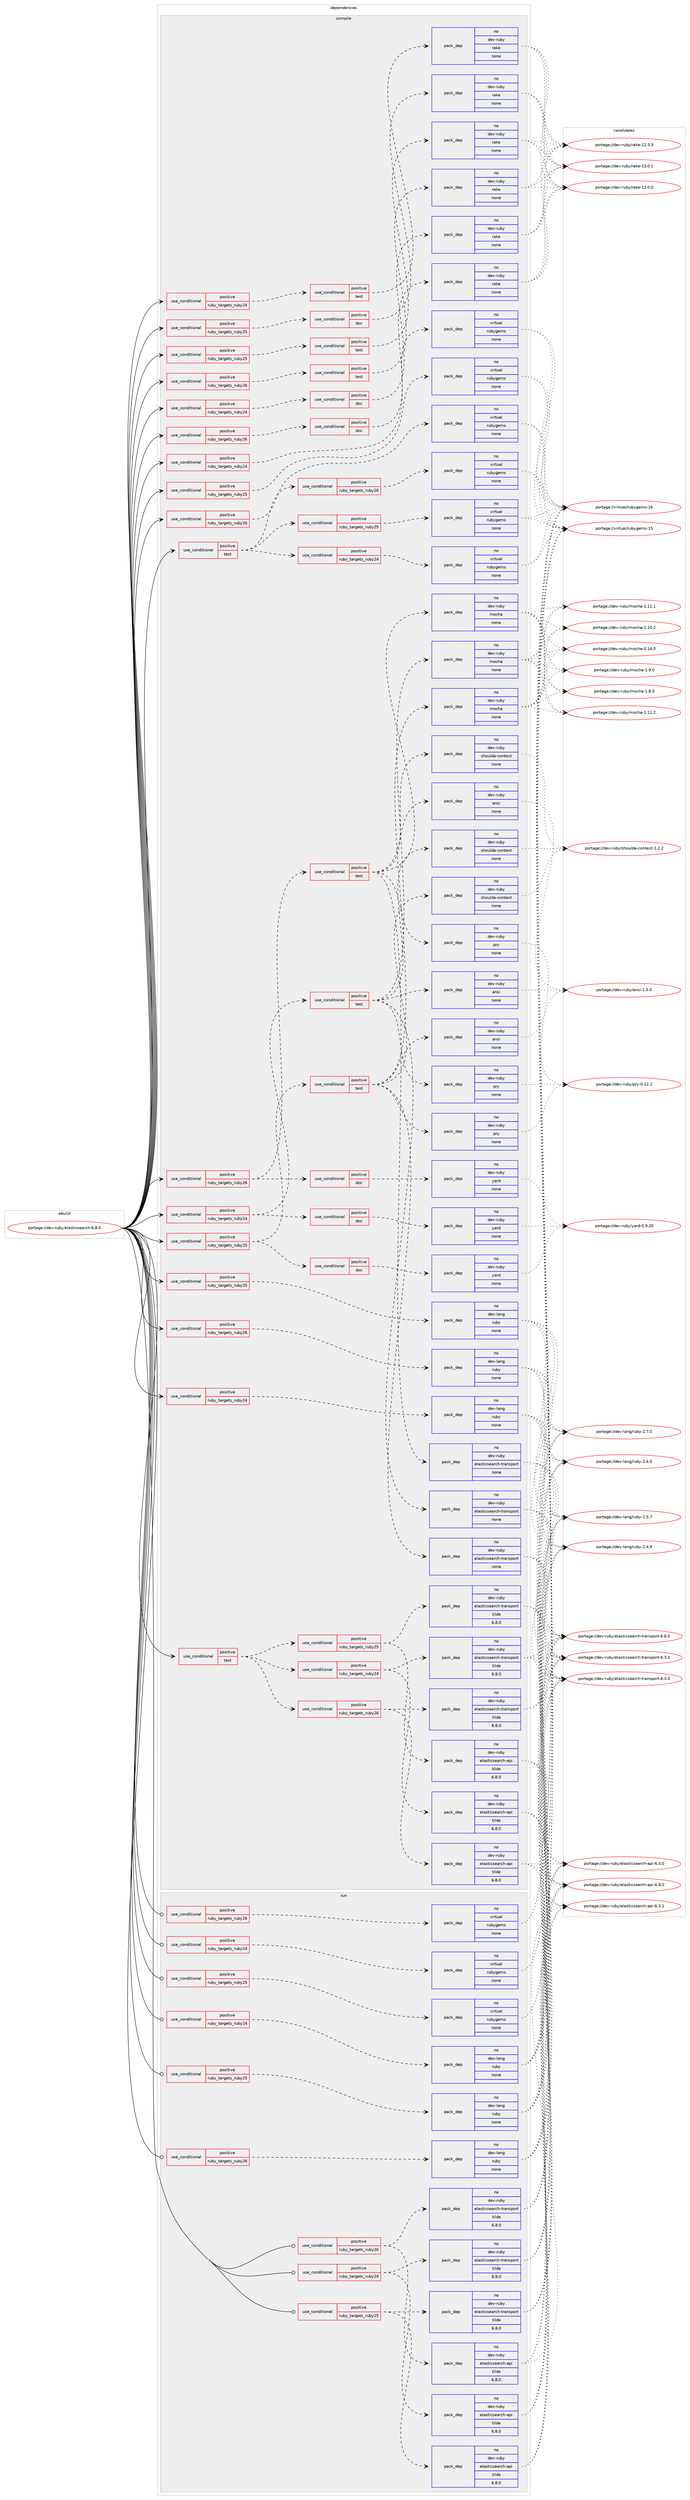 digraph prolog {

# *************
# Graph options
# *************

newrank=true;
concentrate=true;
compound=true;
graph [rankdir=LR,fontname=Helvetica,fontsize=10,ranksep=1.5];#, ranksep=2.5, nodesep=0.2];
edge  [arrowhead=vee];
node  [fontname=Helvetica,fontsize=10];

# **********
# The ebuild
# **********

subgraph cluster_leftcol {
color=gray;
label=<<i>ebuild</i>>;
id [label="portage://dev-ruby/elasticsearch-6.8.0", color=red, width=4, href="../dev-ruby/elasticsearch-6.8.0.svg"];
}

# ****************
# The dependencies
# ****************

subgraph cluster_midcol {
color=gray;
label=<<i>dependencies</i>>;
subgraph cluster_compile {
fillcolor="#eeeeee";
style=filled;
label=<<i>compile</i>>;
subgraph cond88684 {
dependency358820 [label=<<TABLE BORDER="0" CELLBORDER="1" CELLSPACING="0" CELLPADDING="4"><TR><TD ROWSPAN="3" CELLPADDING="10">use_conditional</TD></TR><TR><TD>positive</TD></TR><TR><TD>ruby_targets_ruby24</TD></TR></TABLE>>, shape=none, color=red];
subgraph cond88685 {
dependency358821 [label=<<TABLE BORDER="0" CELLBORDER="1" CELLSPACING="0" CELLPADDING="4"><TR><TD ROWSPAN="3" CELLPADDING="10">use_conditional</TD></TR><TR><TD>positive</TD></TR><TR><TD>doc</TD></TR></TABLE>>, shape=none, color=red];
subgraph pack265322 {
dependency358822 [label=<<TABLE BORDER="0" CELLBORDER="1" CELLSPACING="0" CELLPADDING="4" WIDTH="220"><TR><TD ROWSPAN="6" CELLPADDING="30">pack_dep</TD></TR><TR><TD WIDTH="110">no</TD></TR><TR><TD>dev-ruby</TD></TR><TR><TD>rake</TD></TR><TR><TD>none</TD></TR><TR><TD></TD></TR></TABLE>>, shape=none, color=blue];
}
dependency358821:e -> dependency358822:w [weight=20,style="dashed",arrowhead="vee"];
}
dependency358820:e -> dependency358821:w [weight=20,style="dashed",arrowhead="vee"];
}
id:e -> dependency358820:w [weight=20,style="solid",arrowhead="vee"];
subgraph cond88686 {
dependency358823 [label=<<TABLE BORDER="0" CELLBORDER="1" CELLSPACING="0" CELLPADDING="4"><TR><TD ROWSPAN="3" CELLPADDING="10">use_conditional</TD></TR><TR><TD>positive</TD></TR><TR><TD>ruby_targets_ruby24</TD></TR></TABLE>>, shape=none, color=red];
subgraph cond88687 {
dependency358824 [label=<<TABLE BORDER="0" CELLBORDER="1" CELLSPACING="0" CELLPADDING="4"><TR><TD ROWSPAN="3" CELLPADDING="10">use_conditional</TD></TR><TR><TD>positive</TD></TR><TR><TD>doc</TD></TR></TABLE>>, shape=none, color=red];
subgraph pack265323 {
dependency358825 [label=<<TABLE BORDER="0" CELLBORDER="1" CELLSPACING="0" CELLPADDING="4" WIDTH="220"><TR><TD ROWSPAN="6" CELLPADDING="30">pack_dep</TD></TR><TR><TD WIDTH="110">no</TD></TR><TR><TD>dev-ruby</TD></TR><TR><TD>yard</TD></TR><TR><TD>none</TD></TR><TR><TD></TD></TR></TABLE>>, shape=none, color=blue];
}
dependency358824:e -> dependency358825:w [weight=20,style="dashed",arrowhead="vee"];
}
dependency358823:e -> dependency358824:w [weight=20,style="dashed",arrowhead="vee"];
subgraph cond88688 {
dependency358826 [label=<<TABLE BORDER="0" CELLBORDER="1" CELLSPACING="0" CELLPADDING="4"><TR><TD ROWSPAN="3" CELLPADDING="10">use_conditional</TD></TR><TR><TD>positive</TD></TR><TR><TD>test</TD></TR></TABLE>>, shape=none, color=red];
subgraph pack265324 {
dependency358827 [label=<<TABLE BORDER="0" CELLBORDER="1" CELLSPACING="0" CELLPADDING="4" WIDTH="220"><TR><TD ROWSPAN="6" CELLPADDING="30">pack_dep</TD></TR><TR><TD WIDTH="110">no</TD></TR><TR><TD>dev-ruby</TD></TR><TR><TD>ansi</TD></TR><TR><TD>none</TD></TR><TR><TD></TD></TR></TABLE>>, shape=none, color=blue];
}
dependency358826:e -> dependency358827:w [weight=20,style="dashed",arrowhead="vee"];
subgraph pack265325 {
dependency358828 [label=<<TABLE BORDER="0" CELLBORDER="1" CELLSPACING="0" CELLPADDING="4" WIDTH="220"><TR><TD ROWSPAN="6" CELLPADDING="30">pack_dep</TD></TR><TR><TD WIDTH="110">no</TD></TR><TR><TD>dev-ruby</TD></TR><TR><TD>elasticsearch-transport</TD></TR><TR><TD>none</TD></TR><TR><TD></TD></TR></TABLE>>, shape=none, color=blue];
}
dependency358826:e -> dependency358828:w [weight=20,style="dashed",arrowhead="vee"];
subgraph pack265326 {
dependency358829 [label=<<TABLE BORDER="0" CELLBORDER="1" CELLSPACING="0" CELLPADDING="4" WIDTH="220"><TR><TD ROWSPAN="6" CELLPADDING="30">pack_dep</TD></TR><TR><TD WIDTH="110">no</TD></TR><TR><TD>dev-ruby</TD></TR><TR><TD>mocha</TD></TR><TR><TD>none</TD></TR><TR><TD></TD></TR></TABLE>>, shape=none, color=blue];
}
dependency358826:e -> dependency358829:w [weight=20,style="dashed",arrowhead="vee"];
subgraph pack265327 {
dependency358830 [label=<<TABLE BORDER="0" CELLBORDER="1" CELLSPACING="0" CELLPADDING="4" WIDTH="220"><TR><TD ROWSPAN="6" CELLPADDING="30">pack_dep</TD></TR><TR><TD WIDTH="110">no</TD></TR><TR><TD>dev-ruby</TD></TR><TR><TD>pry</TD></TR><TR><TD>none</TD></TR><TR><TD></TD></TR></TABLE>>, shape=none, color=blue];
}
dependency358826:e -> dependency358830:w [weight=20,style="dashed",arrowhead="vee"];
subgraph pack265328 {
dependency358831 [label=<<TABLE BORDER="0" CELLBORDER="1" CELLSPACING="0" CELLPADDING="4" WIDTH="220"><TR><TD ROWSPAN="6" CELLPADDING="30">pack_dep</TD></TR><TR><TD WIDTH="110">no</TD></TR><TR><TD>dev-ruby</TD></TR><TR><TD>shoulda-context</TD></TR><TR><TD>none</TD></TR><TR><TD></TD></TR></TABLE>>, shape=none, color=blue];
}
dependency358826:e -> dependency358831:w [weight=20,style="dashed",arrowhead="vee"];
}
dependency358823:e -> dependency358826:w [weight=20,style="dashed",arrowhead="vee"];
}
id:e -> dependency358823:w [weight=20,style="solid",arrowhead="vee"];
subgraph cond88689 {
dependency358832 [label=<<TABLE BORDER="0" CELLBORDER="1" CELLSPACING="0" CELLPADDING="4"><TR><TD ROWSPAN="3" CELLPADDING="10">use_conditional</TD></TR><TR><TD>positive</TD></TR><TR><TD>ruby_targets_ruby24</TD></TR></TABLE>>, shape=none, color=red];
subgraph cond88690 {
dependency358833 [label=<<TABLE BORDER="0" CELLBORDER="1" CELLSPACING="0" CELLPADDING="4"><TR><TD ROWSPAN="3" CELLPADDING="10">use_conditional</TD></TR><TR><TD>positive</TD></TR><TR><TD>test</TD></TR></TABLE>>, shape=none, color=red];
subgraph pack265329 {
dependency358834 [label=<<TABLE BORDER="0" CELLBORDER="1" CELLSPACING="0" CELLPADDING="4" WIDTH="220"><TR><TD ROWSPAN="6" CELLPADDING="30">pack_dep</TD></TR><TR><TD WIDTH="110">no</TD></TR><TR><TD>dev-ruby</TD></TR><TR><TD>rake</TD></TR><TR><TD>none</TD></TR><TR><TD></TD></TR></TABLE>>, shape=none, color=blue];
}
dependency358833:e -> dependency358834:w [weight=20,style="dashed",arrowhead="vee"];
}
dependency358832:e -> dependency358833:w [weight=20,style="dashed",arrowhead="vee"];
}
id:e -> dependency358832:w [weight=20,style="solid",arrowhead="vee"];
subgraph cond88691 {
dependency358835 [label=<<TABLE BORDER="0" CELLBORDER="1" CELLSPACING="0" CELLPADDING="4"><TR><TD ROWSPAN="3" CELLPADDING="10">use_conditional</TD></TR><TR><TD>positive</TD></TR><TR><TD>ruby_targets_ruby24</TD></TR></TABLE>>, shape=none, color=red];
subgraph pack265330 {
dependency358836 [label=<<TABLE BORDER="0" CELLBORDER="1" CELLSPACING="0" CELLPADDING="4" WIDTH="220"><TR><TD ROWSPAN="6" CELLPADDING="30">pack_dep</TD></TR><TR><TD WIDTH="110">no</TD></TR><TR><TD>dev-lang</TD></TR><TR><TD>ruby</TD></TR><TR><TD>none</TD></TR><TR><TD></TD></TR></TABLE>>, shape=none, color=blue];
}
dependency358835:e -> dependency358836:w [weight=20,style="dashed",arrowhead="vee"];
}
id:e -> dependency358835:w [weight=20,style="solid",arrowhead="vee"];
subgraph cond88692 {
dependency358837 [label=<<TABLE BORDER="0" CELLBORDER="1" CELLSPACING="0" CELLPADDING="4"><TR><TD ROWSPAN="3" CELLPADDING="10">use_conditional</TD></TR><TR><TD>positive</TD></TR><TR><TD>ruby_targets_ruby24</TD></TR></TABLE>>, shape=none, color=red];
subgraph pack265331 {
dependency358838 [label=<<TABLE BORDER="0" CELLBORDER="1" CELLSPACING="0" CELLPADDING="4" WIDTH="220"><TR><TD ROWSPAN="6" CELLPADDING="30">pack_dep</TD></TR><TR><TD WIDTH="110">no</TD></TR><TR><TD>virtual</TD></TR><TR><TD>rubygems</TD></TR><TR><TD>none</TD></TR><TR><TD></TD></TR></TABLE>>, shape=none, color=blue];
}
dependency358837:e -> dependency358838:w [weight=20,style="dashed",arrowhead="vee"];
}
id:e -> dependency358837:w [weight=20,style="solid",arrowhead="vee"];
subgraph cond88693 {
dependency358839 [label=<<TABLE BORDER="0" CELLBORDER="1" CELLSPACING="0" CELLPADDING="4"><TR><TD ROWSPAN="3" CELLPADDING="10">use_conditional</TD></TR><TR><TD>positive</TD></TR><TR><TD>ruby_targets_ruby25</TD></TR></TABLE>>, shape=none, color=red];
subgraph cond88694 {
dependency358840 [label=<<TABLE BORDER="0" CELLBORDER="1" CELLSPACING="0" CELLPADDING="4"><TR><TD ROWSPAN="3" CELLPADDING="10">use_conditional</TD></TR><TR><TD>positive</TD></TR><TR><TD>doc</TD></TR></TABLE>>, shape=none, color=red];
subgraph pack265332 {
dependency358841 [label=<<TABLE BORDER="0" CELLBORDER="1" CELLSPACING="0" CELLPADDING="4" WIDTH="220"><TR><TD ROWSPAN="6" CELLPADDING="30">pack_dep</TD></TR><TR><TD WIDTH="110">no</TD></TR><TR><TD>dev-ruby</TD></TR><TR><TD>rake</TD></TR><TR><TD>none</TD></TR><TR><TD></TD></TR></TABLE>>, shape=none, color=blue];
}
dependency358840:e -> dependency358841:w [weight=20,style="dashed",arrowhead="vee"];
}
dependency358839:e -> dependency358840:w [weight=20,style="dashed",arrowhead="vee"];
}
id:e -> dependency358839:w [weight=20,style="solid",arrowhead="vee"];
subgraph cond88695 {
dependency358842 [label=<<TABLE BORDER="0" CELLBORDER="1" CELLSPACING="0" CELLPADDING="4"><TR><TD ROWSPAN="3" CELLPADDING="10">use_conditional</TD></TR><TR><TD>positive</TD></TR><TR><TD>ruby_targets_ruby25</TD></TR></TABLE>>, shape=none, color=red];
subgraph cond88696 {
dependency358843 [label=<<TABLE BORDER="0" CELLBORDER="1" CELLSPACING="0" CELLPADDING="4"><TR><TD ROWSPAN="3" CELLPADDING="10">use_conditional</TD></TR><TR><TD>positive</TD></TR><TR><TD>doc</TD></TR></TABLE>>, shape=none, color=red];
subgraph pack265333 {
dependency358844 [label=<<TABLE BORDER="0" CELLBORDER="1" CELLSPACING="0" CELLPADDING="4" WIDTH="220"><TR><TD ROWSPAN="6" CELLPADDING="30">pack_dep</TD></TR><TR><TD WIDTH="110">no</TD></TR><TR><TD>dev-ruby</TD></TR><TR><TD>yard</TD></TR><TR><TD>none</TD></TR><TR><TD></TD></TR></TABLE>>, shape=none, color=blue];
}
dependency358843:e -> dependency358844:w [weight=20,style="dashed",arrowhead="vee"];
}
dependency358842:e -> dependency358843:w [weight=20,style="dashed",arrowhead="vee"];
subgraph cond88697 {
dependency358845 [label=<<TABLE BORDER="0" CELLBORDER="1" CELLSPACING="0" CELLPADDING="4"><TR><TD ROWSPAN="3" CELLPADDING="10">use_conditional</TD></TR><TR><TD>positive</TD></TR><TR><TD>test</TD></TR></TABLE>>, shape=none, color=red];
subgraph pack265334 {
dependency358846 [label=<<TABLE BORDER="0" CELLBORDER="1" CELLSPACING="0" CELLPADDING="4" WIDTH="220"><TR><TD ROWSPAN="6" CELLPADDING="30">pack_dep</TD></TR><TR><TD WIDTH="110">no</TD></TR><TR><TD>dev-ruby</TD></TR><TR><TD>ansi</TD></TR><TR><TD>none</TD></TR><TR><TD></TD></TR></TABLE>>, shape=none, color=blue];
}
dependency358845:e -> dependency358846:w [weight=20,style="dashed",arrowhead="vee"];
subgraph pack265335 {
dependency358847 [label=<<TABLE BORDER="0" CELLBORDER="1" CELLSPACING="0" CELLPADDING="4" WIDTH="220"><TR><TD ROWSPAN="6" CELLPADDING="30">pack_dep</TD></TR><TR><TD WIDTH="110">no</TD></TR><TR><TD>dev-ruby</TD></TR><TR><TD>elasticsearch-transport</TD></TR><TR><TD>none</TD></TR><TR><TD></TD></TR></TABLE>>, shape=none, color=blue];
}
dependency358845:e -> dependency358847:w [weight=20,style="dashed",arrowhead="vee"];
subgraph pack265336 {
dependency358848 [label=<<TABLE BORDER="0" CELLBORDER="1" CELLSPACING="0" CELLPADDING="4" WIDTH="220"><TR><TD ROWSPAN="6" CELLPADDING="30">pack_dep</TD></TR><TR><TD WIDTH="110">no</TD></TR><TR><TD>dev-ruby</TD></TR><TR><TD>mocha</TD></TR><TR><TD>none</TD></TR><TR><TD></TD></TR></TABLE>>, shape=none, color=blue];
}
dependency358845:e -> dependency358848:w [weight=20,style="dashed",arrowhead="vee"];
subgraph pack265337 {
dependency358849 [label=<<TABLE BORDER="0" CELLBORDER="1" CELLSPACING="0" CELLPADDING="4" WIDTH="220"><TR><TD ROWSPAN="6" CELLPADDING="30">pack_dep</TD></TR><TR><TD WIDTH="110">no</TD></TR><TR><TD>dev-ruby</TD></TR><TR><TD>pry</TD></TR><TR><TD>none</TD></TR><TR><TD></TD></TR></TABLE>>, shape=none, color=blue];
}
dependency358845:e -> dependency358849:w [weight=20,style="dashed",arrowhead="vee"];
subgraph pack265338 {
dependency358850 [label=<<TABLE BORDER="0" CELLBORDER="1" CELLSPACING="0" CELLPADDING="4" WIDTH="220"><TR><TD ROWSPAN="6" CELLPADDING="30">pack_dep</TD></TR><TR><TD WIDTH="110">no</TD></TR><TR><TD>dev-ruby</TD></TR><TR><TD>shoulda-context</TD></TR><TR><TD>none</TD></TR><TR><TD></TD></TR></TABLE>>, shape=none, color=blue];
}
dependency358845:e -> dependency358850:w [weight=20,style="dashed",arrowhead="vee"];
}
dependency358842:e -> dependency358845:w [weight=20,style="dashed",arrowhead="vee"];
}
id:e -> dependency358842:w [weight=20,style="solid",arrowhead="vee"];
subgraph cond88698 {
dependency358851 [label=<<TABLE BORDER="0" CELLBORDER="1" CELLSPACING="0" CELLPADDING="4"><TR><TD ROWSPAN="3" CELLPADDING="10">use_conditional</TD></TR><TR><TD>positive</TD></TR><TR><TD>ruby_targets_ruby25</TD></TR></TABLE>>, shape=none, color=red];
subgraph cond88699 {
dependency358852 [label=<<TABLE BORDER="0" CELLBORDER="1" CELLSPACING="0" CELLPADDING="4"><TR><TD ROWSPAN="3" CELLPADDING="10">use_conditional</TD></TR><TR><TD>positive</TD></TR><TR><TD>test</TD></TR></TABLE>>, shape=none, color=red];
subgraph pack265339 {
dependency358853 [label=<<TABLE BORDER="0" CELLBORDER="1" CELLSPACING="0" CELLPADDING="4" WIDTH="220"><TR><TD ROWSPAN="6" CELLPADDING="30">pack_dep</TD></TR><TR><TD WIDTH="110">no</TD></TR><TR><TD>dev-ruby</TD></TR><TR><TD>rake</TD></TR><TR><TD>none</TD></TR><TR><TD></TD></TR></TABLE>>, shape=none, color=blue];
}
dependency358852:e -> dependency358853:w [weight=20,style="dashed",arrowhead="vee"];
}
dependency358851:e -> dependency358852:w [weight=20,style="dashed",arrowhead="vee"];
}
id:e -> dependency358851:w [weight=20,style="solid",arrowhead="vee"];
subgraph cond88700 {
dependency358854 [label=<<TABLE BORDER="0" CELLBORDER="1" CELLSPACING="0" CELLPADDING="4"><TR><TD ROWSPAN="3" CELLPADDING="10">use_conditional</TD></TR><TR><TD>positive</TD></TR><TR><TD>ruby_targets_ruby25</TD></TR></TABLE>>, shape=none, color=red];
subgraph pack265340 {
dependency358855 [label=<<TABLE BORDER="0" CELLBORDER="1" CELLSPACING="0" CELLPADDING="4" WIDTH="220"><TR><TD ROWSPAN="6" CELLPADDING="30">pack_dep</TD></TR><TR><TD WIDTH="110">no</TD></TR><TR><TD>dev-lang</TD></TR><TR><TD>ruby</TD></TR><TR><TD>none</TD></TR><TR><TD></TD></TR></TABLE>>, shape=none, color=blue];
}
dependency358854:e -> dependency358855:w [weight=20,style="dashed",arrowhead="vee"];
}
id:e -> dependency358854:w [weight=20,style="solid",arrowhead="vee"];
subgraph cond88701 {
dependency358856 [label=<<TABLE BORDER="0" CELLBORDER="1" CELLSPACING="0" CELLPADDING="4"><TR><TD ROWSPAN="3" CELLPADDING="10">use_conditional</TD></TR><TR><TD>positive</TD></TR><TR><TD>ruby_targets_ruby25</TD></TR></TABLE>>, shape=none, color=red];
subgraph pack265341 {
dependency358857 [label=<<TABLE BORDER="0" CELLBORDER="1" CELLSPACING="0" CELLPADDING="4" WIDTH="220"><TR><TD ROWSPAN="6" CELLPADDING="30">pack_dep</TD></TR><TR><TD WIDTH="110">no</TD></TR><TR><TD>virtual</TD></TR><TR><TD>rubygems</TD></TR><TR><TD>none</TD></TR><TR><TD></TD></TR></TABLE>>, shape=none, color=blue];
}
dependency358856:e -> dependency358857:w [weight=20,style="dashed",arrowhead="vee"];
}
id:e -> dependency358856:w [weight=20,style="solid",arrowhead="vee"];
subgraph cond88702 {
dependency358858 [label=<<TABLE BORDER="0" CELLBORDER="1" CELLSPACING="0" CELLPADDING="4"><TR><TD ROWSPAN="3" CELLPADDING="10">use_conditional</TD></TR><TR><TD>positive</TD></TR><TR><TD>ruby_targets_ruby26</TD></TR></TABLE>>, shape=none, color=red];
subgraph cond88703 {
dependency358859 [label=<<TABLE BORDER="0" CELLBORDER="1" CELLSPACING="0" CELLPADDING="4"><TR><TD ROWSPAN="3" CELLPADDING="10">use_conditional</TD></TR><TR><TD>positive</TD></TR><TR><TD>doc</TD></TR></TABLE>>, shape=none, color=red];
subgraph pack265342 {
dependency358860 [label=<<TABLE BORDER="0" CELLBORDER="1" CELLSPACING="0" CELLPADDING="4" WIDTH="220"><TR><TD ROWSPAN="6" CELLPADDING="30">pack_dep</TD></TR><TR><TD WIDTH="110">no</TD></TR><TR><TD>dev-ruby</TD></TR><TR><TD>rake</TD></TR><TR><TD>none</TD></TR><TR><TD></TD></TR></TABLE>>, shape=none, color=blue];
}
dependency358859:e -> dependency358860:w [weight=20,style="dashed",arrowhead="vee"];
}
dependency358858:e -> dependency358859:w [weight=20,style="dashed",arrowhead="vee"];
}
id:e -> dependency358858:w [weight=20,style="solid",arrowhead="vee"];
subgraph cond88704 {
dependency358861 [label=<<TABLE BORDER="0" CELLBORDER="1" CELLSPACING="0" CELLPADDING="4"><TR><TD ROWSPAN="3" CELLPADDING="10">use_conditional</TD></TR><TR><TD>positive</TD></TR><TR><TD>ruby_targets_ruby26</TD></TR></TABLE>>, shape=none, color=red];
subgraph cond88705 {
dependency358862 [label=<<TABLE BORDER="0" CELLBORDER="1" CELLSPACING="0" CELLPADDING="4"><TR><TD ROWSPAN="3" CELLPADDING="10">use_conditional</TD></TR><TR><TD>positive</TD></TR><TR><TD>doc</TD></TR></TABLE>>, shape=none, color=red];
subgraph pack265343 {
dependency358863 [label=<<TABLE BORDER="0" CELLBORDER="1" CELLSPACING="0" CELLPADDING="4" WIDTH="220"><TR><TD ROWSPAN="6" CELLPADDING="30">pack_dep</TD></TR><TR><TD WIDTH="110">no</TD></TR><TR><TD>dev-ruby</TD></TR><TR><TD>yard</TD></TR><TR><TD>none</TD></TR><TR><TD></TD></TR></TABLE>>, shape=none, color=blue];
}
dependency358862:e -> dependency358863:w [weight=20,style="dashed",arrowhead="vee"];
}
dependency358861:e -> dependency358862:w [weight=20,style="dashed",arrowhead="vee"];
subgraph cond88706 {
dependency358864 [label=<<TABLE BORDER="0" CELLBORDER="1" CELLSPACING="0" CELLPADDING="4"><TR><TD ROWSPAN="3" CELLPADDING="10">use_conditional</TD></TR><TR><TD>positive</TD></TR><TR><TD>test</TD></TR></TABLE>>, shape=none, color=red];
subgraph pack265344 {
dependency358865 [label=<<TABLE BORDER="0" CELLBORDER="1" CELLSPACING="0" CELLPADDING="4" WIDTH="220"><TR><TD ROWSPAN="6" CELLPADDING="30">pack_dep</TD></TR><TR><TD WIDTH="110">no</TD></TR><TR><TD>dev-ruby</TD></TR><TR><TD>ansi</TD></TR><TR><TD>none</TD></TR><TR><TD></TD></TR></TABLE>>, shape=none, color=blue];
}
dependency358864:e -> dependency358865:w [weight=20,style="dashed",arrowhead="vee"];
subgraph pack265345 {
dependency358866 [label=<<TABLE BORDER="0" CELLBORDER="1" CELLSPACING="0" CELLPADDING="4" WIDTH="220"><TR><TD ROWSPAN="6" CELLPADDING="30">pack_dep</TD></TR><TR><TD WIDTH="110">no</TD></TR><TR><TD>dev-ruby</TD></TR><TR><TD>elasticsearch-transport</TD></TR><TR><TD>none</TD></TR><TR><TD></TD></TR></TABLE>>, shape=none, color=blue];
}
dependency358864:e -> dependency358866:w [weight=20,style="dashed",arrowhead="vee"];
subgraph pack265346 {
dependency358867 [label=<<TABLE BORDER="0" CELLBORDER="1" CELLSPACING="0" CELLPADDING="4" WIDTH="220"><TR><TD ROWSPAN="6" CELLPADDING="30">pack_dep</TD></TR><TR><TD WIDTH="110">no</TD></TR><TR><TD>dev-ruby</TD></TR><TR><TD>mocha</TD></TR><TR><TD>none</TD></TR><TR><TD></TD></TR></TABLE>>, shape=none, color=blue];
}
dependency358864:e -> dependency358867:w [weight=20,style="dashed",arrowhead="vee"];
subgraph pack265347 {
dependency358868 [label=<<TABLE BORDER="0" CELLBORDER="1" CELLSPACING="0" CELLPADDING="4" WIDTH="220"><TR><TD ROWSPAN="6" CELLPADDING="30">pack_dep</TD></TR><TR><TD WIDTH="110">no</TD></TR><TR><TD>dev-ruby</TD></TR><TR><TD>pry</TD></TR><TR><TD>none</TD></TR><TR><TD></TD></TR></TABLE>>, shape=none, color=blue];
}
dependency358864:e -> dependency358868:w [weight=20,style="dashed",arrowhead="vee"];
subgraph pack265348 {
dependency358869 [label=<<TABLE BORDER="0" CELLBORDER="1" CELLSPACING="0" CELLPADDING="4" WIDTH="220"><TR><TD ROWSPAN="6" CELLPADDING="30">pack_dep</TD></TR><TR><TD WIDTH="110">no</TD></TR><TR><TD>dev-ruby</TD></TR><TR><TD>shoulda-context</TD></TR><TR><TD>none</TD></TR><TR><TD></TD></TR></TABLE>>, shape=none, color=blue];
}
dependency358864:e -> dependency358869:w [weight=20,style="dashed",arrowhead="vee"];
}
dependency358861:e -> dependency358864:w [weight=20,style="dashed",arrowhead="vee"];
}
id:e -> dependency358861:w [weight=20,style="solid",arrowhead="vee"];
subgraph cond88707 {
dependency358870 [label=<<TABLE BORDER="0" CELLBORDER="1" CELLSPACING="0" CELLPADDING="4"><TR><TD ROWSPAN="3" CELLPADDING="10">use_conditional</TD></TR><TR><TD>positive</TD></TR><TR><TD>ruby_targets_ruby26</TD></TR></TABLE>>, shape=none, color=red];
subgraph cond88708 {
dependency358871 [label=<<TABLE BORDER="0" CELLBORDER="1" CELLSPACING="0" CELLPADDING="4"><TR><TD ROWSPAN="3" CELLPADDING="10">use_conditional</TD></TR><TR><TD>positive</TD></TR><TR><TD>test</TD></TR></TABLE>>, shape=none, color=red];
subgraph pack265349 {
dependency358872 [label=<<TABLE BORDER="0" CELLBORDER="1" CELLSPACING="0" CELLPADDING="4" WIDTH="220"><TR><TD ROWSPAN="6" CELLPADDING="30">pack_dep</TD></TR><TR><TD WIDTH="110">no</TD></TR><TR><TD>dev-ruby</TD></TR><TR><TD>rake</TD></TR><TR><TD>none</TD></TR><TR><TD></TD></TR></TABLE>>, shape=none, color=blue];
}
dependency358871:e -> dependency358872:w [weight=20,style="dashed",arrowhead="vee"];
}
dependency358870:e -> dependency358871:w [weight=20,style="dashed",arrowhead="vee"];
}
id:e -> dependency358870:w [weight=20,style="solid",arrowhead="vee"];
subgraph cond88709 {
dependency358873 [label=<<TABLE BORDER="0" CELLBORDER="1" CELLSPACING="0" CELLPADDING="4"><TR><TD ROWSPAN="3" CELLPADDING="10">use_conditional</TD></TR><TR><TD>positive</TD></TR><TR><TD>ruby_targets_ruby26</TD></TR></TABLE>>, shape=none, color=red];
subgraph pack265350 {
dependency358874 [label=<<TABLE BORDER="0" CELLBORDER="1" CELLSPACING="0" CELLPADDING="4" WIDTH="220"><TR><TD ROWSPAN="6" CELLPADDING="30">pack_dep</TD></TR><TR><TD WIDTH="110">no</TD></TR><TR><TD>dev-lang</TD></TR><TR><TD>ruby</TD></TR><TR><TD>none</TD></TR><TR><TD></TD></TR></TABLE>>, shape=none, color=blue];
}
dependency358873:e -> dependency358874:w [weight=20,style="dashed",arrowhead="vee"];
}
id:e -> dependency358873:w [weight=20,style="solid",arrowhead="vee"];
subgraph cond88710 {
dependency358875 [label=<<TABLE BORDER="0" CELLBORDER="1" CELLSPACING="0" CELLPADDING="4"><TR><TD ROWSPAN="3" CELLPADDING="10">use_conditional</TD></TR><TR><TD>positive</TD></TR><TR><TD>ruby_targets_ruby26</TD></TR></TABLE>>, shape=none, color=red];
subgraph pack265351 {
dependency358876 [label=<<TABLE BORDER="0" CELLBORDER="1" CELLSPACING="0" CELLPADDING="4" WIDTH="220"><TR><TD ROWSPAN="6" CELLPADDING="30">pack_dep</TD></TR><TR><TD WIDTH="110">no</TD></TR><TR><TD>virtual</TD></TR><TR><TD>rubygems</TD></TR><TR><TD>none</TD></TR><TR><TD></TD></TR></TABLE>>, shape=none, color=blue];
}
dependency358875:e -> dependency358876:w [weight=20,style="dashed",arrowhead="vee"];
}
id:e -> dependency358875:w [weight=20,style="solid",arrowhead="vee"];
subgraph cond88711 {
dependency358877 [label=<<TABLE BORDER="0" CELLBORDER="1" CELLSPACING="0" CELLPADDING="4"><TR><TD ROWSPAN="3" CELLPADDING="10">use_conditional</TD></TR><TR><TD>positive</TD></TR><TR><TD>test</TD></TR></TABLE>>, shape=none, color=red];
subgraph cond88712 {
dependency358878 [label=<<TABLE BORDER="0" CELLBORDER="1" CELLSPACING="0" CELLPADDING="4"><TR><TD ROWSPAN="3" CELLPADDING="10">use_conditional</TD></TR><TR><TD>positive</TD></TR><TR><TD>ruby_targets_ruby24</TD></TR></TABLE>>, shape=none, color=red];
subgraph pack265352 {
dependency358879 [label=<<TABLE BORDER="0" CELLBORDER="1" CELLSPACING="0" CELLPADDING="4" WIDTH="220"><TR><TD ROWSPAN="6" CELLPADDING="30">pack_dep</TD></TR><TR><TD WIDTH="110">no</TD></TR><TR><TD>dev-ruby</TD></TR><TR><TD>elasticsearch-api</TD></TR><TR><TD>tilde</TD></TR><TR><TD>6.8.0</TD></TR></TABLE>>, shape=none, color=blue];
}
dependency358878:e -> dependency358879:w [weight=20,style="dashed",arrowhead="vee"];
subgraph pack265353 {
dependency358880 [label=<<TABLE BORDER="0" CELLBORDER="1" CELLSPACING="0" CELLPADDING="4" WIDTH="220"><TR><TD ROWSPAN="6" CELLPADDING="30">pack_dep</TD></TR><TR><TD WIDTH="110">no</TD></TR><TR><TD>dev-ruby</TD></TR><TR><TD>elasticsearch-transport</TD></TR><TR><TD>tilde</TD></TR><TR><TD>6.8.0</TD></TR></TABLE>>, shape=none, color=blue];
}
dependency358878:e -> dependency358880:w [weight=20,style="dashed",arrowhead="vee"];
}
dependency358877:e -> dependency358878:w [weight=20,style="dashed",arrowhead="vee"];
subgraph cond88713 {
dependency358881 [label=<<TABLE BORDER="0" CELLBORDER="1" CELLSPACING="0" CELLPADDING="4"><TR><TD ROWSPAN="3" CELLPADDING="10">use_conditional</TD></TR><TR><TD>positive</TD></TR><TR><TD>ruby_targets_ruby25</TD></TR></TABLE>>, shape=none, color=red];
subgraph pack265354 {
dependency358882 [label=<<TABLE BORDER="0" CELLBORDER="1" CELLSPACING="0" CELLPADDING="4" WIDTH="220"><TR><TD ROWSPAN="6" CELLPADDING="30">pack_dep</TD></TR><TR><TD WIDTH="110">no</TD></TR><TR><TD>dev-ruby</TD></TR><TR><TD>elasticsearch-api</TD></TR><TR><TD>tilde</TD></TR><TR><TD>6.8.0</TD></TR></TABLE>>, shape=none, color=blue];
}
dependency358881:e -> dependency358882:w [weight=20,style="dashed",arrowhead="vee"];
subgraph pack265355 {
dependency358883 [label=<<TABLE BORDER="0" CELLBORDER="1" CELLSPACING="0" CELLPADDING="4" WIDTH="220"><TR><TD ROWSPAN="6" CELLPADDING="30">pack_dep</TD></TR><TR><TD WIDTH="110">no</TD></TR><TR><TD>dev-ruby</TD></TR><TR><TD>elasticsearch-transport</TD></TR><TR><TD>tilde</TD></TR><TR><TD>6.8.0</TD></TR></TABLE>>, shape=none, color=blue];
}
dependency358881:e -> dependency358883:w [weight=20,style="dashed",arrowhead="vee"];
}
dependency358877:e -> dependency358881:w [weight=20,style="dashed",arrowhead="vee"];
subgraph cond88714 {
dependency358884 [label=<<TABLE BORDER="0" CELLBORDER="1" CELLSPACING="0" CELLPADDING="4"><TR><TD ROWSPAN="3" CELLPADDING="10">use_conditional</TD></TR><TR><TD>positive</TD></TR><TR><TD>ruby_targets_ruby26</TD></TR></TABLE>>, shape=none, color=red];
subgraph pack265356 {
dependency358885 [label=<<TABLE BORDER="0" CELLBORDER="1" CELLSPACING="0" CELLPADDING="4" WIDTH="220"><TR><TD ROWSPAN="6" CELLPADDING="30">pack_dep</TD></TR><TR><TD WIDTH="110">no</TD></TR><TR><TD>dev-ruby</TD></TR><TR><TD>elasticsearch-api</TD></TR><TR><TD>tilde</TD></TR><TR><TD>6.8.0</TD></TR></TABLE>>, shape=none, color=blue];
}
dependency358884:e -> dependency358885:w [weight=20,style="dashed",arrowhead="vee"];
subgraph pack265357 {
dependency358886 [label=<<TABLE BORDER="0" CELLBORDER="1" CELLSPACING="0" CELLPADDING="4" WIDTH="220"><TR><TD ROWSPAN="6" CELLPADDING="30">pack_dep</TD></TR><TR><TD WIDTH="110">no</TD></TR><TR><TD>dev-ruby</TD></TR><TR><TD>elasticsearch-transport</TD></TR><TR><TD>tilde</TD></TR><TR><TD>6.8.0</TD></TR></TABLE>>, shape=none, color=blue];
}
dependency358884:e -> dependency358886:w [weight=20,style="dashed",arrowhead="vee"];
}
dependency358877:e -> dependency358884:w [weight=20,style="dashed",arrowhead="vee"];
}
id:e -> dependency358877:w [weight=20,style="solid",arrowhead="vee"];
subgraph cond88715 {
dependency358887 [label=<<TABLE BORDER="0" CELLBORDER="1" CELLSPACING="0" CELLPADDING="4"><TR><TD ROWSPAN="3" CELLPADDING="10">use_conditional</TD></TR><TR><TD>positive</TD></TR><TR><TD>test</TD></TR></TABLE>>, shape=none, color=red];
subgraph cond88716 {
dependency358888 [label=<<TABLE BORDER="0" CELLBORDER="1" CELLSPACING="0" CELLPADDING="4"><TR><TD ROWSPAN="3" CELLPADDING="10">use_conditional</TD></TR><TR><TD>positive</TD></TR><TR><TD>ruby_targets_ruby24</TD></TR></TABLE>>, shape=none, color=red];
subgraph pack265358 {
dependency358889 [label=<<TABLE BORDER="0" CELLBORDER="1" CELLSPACING="0" CELLPADDING="4" WIDTH="220"><TR><TD ROWSPAN="6" CELLPADDING="30">pack_dep</TD></TR><TR><TD WIDTH="110">no</TD></TR><TR><TD>virtual</TD></TR><TR><TD>rubygems</TD></TR><TR><TD>none</TD></TR><TR><TD></TD></TR></TABLE>>, shape=none, color=blue];
}
dependency358888:e -> dependency358889:w [weight=20,style="dashed",arrowhead="vee"];
}
dependency358887:e -> dependency358888:w [weight=20,style="dashed",arrowhead="vee"];
subgraph cond88717 {
dependency358890 [label=<<TABLE BORDER="0" CELLBORDER="1" CELLSPACING="0" CELLPADDING="4"><TR><TD ROWSPAN="3" CELLPADDING="10">use_conditional</TD></TR><TR><TD>positive</TD></TR><TR><TD>ruby_targets_ruby25</TD></TR></TABLE>>, shape=none, color=red];
subgraph pack265359 {
dependency358891 [label=<<TABLE BORDER="0" CELLBORDER="1" CELLSPACING="0" CELLPADDING="4" WIDTH="220"><TR><TD ROWSPAN="6" CELLPADDING="30">pack_dep</TD></TR><TR><TD WIDTH="110">no</TD></TR><TR><TD>virtual</TD></TR><TR><TD>rubygems</TD></TR><TR><TD>none</TD></TR><TR><TD></TD></TR></TABLE>>, shape=none, color=blue];
}
dependency358890:e -> dependency358891:w [weight=20,style="dashed",arrowhead="vee"];
}
dependency358887:e -> dependency358890:w [weight=20,style="dashed",arrowhead="vee"];
subgraph cond88718 {
dependency358892 [label=<<TABLE BORDER="0" CELLBORDER="1" CELLSPACING="0" CELLPADDING="4"><TR><TD ROWSPAN="3" CELLPADDING="10">use_conditional</TD></TR><TR><TD>positive</TD></TR><TR><TD>ruby_targets_ruby26</TD></TR></TABLE>>, shape=none, color=red];
subgraph pack265360 {
dependency358893 [label=<<TABLE BORDER="0" CELLBORDER="1" CELLSPACING="0" CELLPADDING="4" WIDTH="220"><TR><TD ROWSPAN="6" CELLPADDING="30">pack_dep</TD></TR><TR><TD WIDTH="110">no</TD></TR><TR><TD>virtual</TD></TR><TR><TD>rubygems</TD></TR><TR><TD>none</TD></TR><TR><TD></TD></TR></TABLE>>, shape=none, color=blue];
}
dependency358892:e -> dependency358893:w [weight=20,style="dashed",arrowhead="vee"];
}
dependency358887:e -> dependency358892:w [weight=20,style="dashed",arrowhead="vee"];
}
id:e -> dependency358887:w [weight=20,style="solid",arrowhead="vee"];
}
subgraph cluster_compileandrun {
fillcolor="#eeeeee";
style=filled;
label=<<i>compile and run</i>>;
}
subgraph cluster_run {
fillcolor="#eeeeee";
style=filled;
label=<<i>run</i>>;
subgraph cond88719 {
dependency358894 [label=<<TABLE BORDER="0" CELLBORDER="1" CELLSPACING="0" CELLPADDING="4"><TR><TD ROWSPAN="3" CELLPADDING="10">use_conditional</TD></TR><TR><TD>positive</TD></TR><TR><TD>ruby_targets_ruby24</TD></TR></TABLE>>, shape=none, color=red];
subgraph pack265361 {
dependency358895 [label=<<TABLE BORDER="0" CELLBORDER="1" CELLSPACING="0" CELLPADDING="4" WIDTH="220"><TR><TD ROWSPAN="6" CELLPADDING="30">pack_dep</TD></TR><TR><TD WIDTH="110">no</TD></TR><TR><TD>dev-lang</TD></TR><TR><TD>ruby</TD></TR><TR><TD>none</TD></TR><TR><TD></TD></TR></TABLE>>, shape=none, color=blue];
}
dependency358894:e -> dependency358895:w [weight=20,style="dashed",arrowhead="vee"];
}
id:e -> dependency358894:w [weight=20,style="solid",arrowhead="odot"];
subgraph cond88720 {
dependency358896 [label=<<TABLE BORDER="0" CELLBORDER="1" CELLSPACING="0" CELLPADDING="4"><TR><TD ROWSPAN="3" CELLPADDING="10">use_conditional</TD></TR><TR><TD>positive</TD></TR><TR><TD>ruby_targets_ruby24</TD></TR></TABLE>>, shape=none, color=red];
subgraph pack265362 {
dependency358897 [label=<<TABLE BORDER="0" CELLBORDER="1" CELLSPACING="0" CELLPADDING="4" WIDTH="220"><TR><TD ROWSPAN="6" CELLPADDING="30">pack_dep</TD></TR><TR><TD WIDTH="110">no</TD></TR><TR><TD>dev-ruby</TD></TR><TR><TD>elasticsearch-api</TD></TR><TR><TD>tilde</TD></TR><TR><TD>6.8.0</TD></TR></TABLE>>, shape=none, color=blue];
}
dependency358896:e -> dependency358897:w [weight=20,style="dashed",arrowhead="vee"];
subgraph pack265363 {
dependency358898 [label=<<TABLE BORDER="0" CELLBORDER="1" CELLSPACING="0" CELLPADDING="4" WIDTH="220"><TR><TD ROWSPAN="6" CELLPADDING="30">pack_dep</TD></TR><TR><TD WIDTH="110">no</TD></TR><TR><TD>dev-ruby</TD></TR><TR><TD>elasticsearch-transport</TD></TR><TR><TD>tilde</TD></TR><TR><TD>6.8.0</TD></TR></TABLE>>, shape=none, color=blue];
}
dependency358896:e -> dependency358898:w [weight=20,style="dashed",arrowhead="vee"];
}
id:e -> dependency358896:w [weight=20,style="solid",arrowhead="odot"];
subgraph cond88721 {
dependency358899 [label=<<TABLE BORDER="0" CELLBORDER="1" CELLSPACING="0" CELLPADDING="4"><TR><TD ROWSPAN="3" CELLPADDING="10">use_conditional</TD></TR><TR><TD>positive</TD></TR><TR><TD>ruby_targets_ruby24</TD></TR></TABLE>>, shape=none, color=red];
subgraph pack265364 {
dependency358900 [label=<<TABLE BORDER="0" CELLBORDER="1" CELLSPACING="0" CELLPADDING="4" WIDTH="220"><TR><TD ROWSPAN="6" CELLPADDING="30">pack_dep</TD></TR><TR><TD WIDTH="110">no</TD></TR><TR><TD>virtual</TD></TR><TR><TD>rubygems</TD></TR><TR><TD>none</TD></TR><TR><TD></TD></TR></TABLE>>, shape=none, color=blue];
}
dependency358899:e -> dependency358900:w [weight=20,style="dashed",arrowhead="vee"];
}
id:e -> dependency358899:w [weight=20,style="solid",arrowhead="odot"];
subgraph cond88722 {
dependency358901 [label=<<TABLE BORDER="0" CELLBORDER="1" CELLSPACING="0" CELLPADDING="4"><TR><TD ROWSPAN="3" CELLPADDING="10">use_conditional</TD></TR><TR><TD>positive</TD></TR><TR><TD>ruby_targets_ruby25</TD></TR></TABLE>>, shape=none, color=red];
subgraph pack265365 {
dependency358902 [label=<<TABLE BORDER="0" CELLBORDER="1" CELLSPACING="0" CELLPADDING="4" WIDTH="220"><TR><TD ROWSPAN="6" CELLPADDING="30">pack_dep</TD></TR><TR><TD WIDTH="110">no</TD></TR><TR><TD>dev-lang</TD></TR><TR><TD>ruby</TD></TR><TR><TD>none</TD></TR><TR><TD></TD></TR></TABLE>>, shape=none, color=blue];
}
dependency358901:e -> dependency358902:w [weight=20,style="dashed",arrowhead="vee"];
}
id:e -> dependency358901:w [weight=20,style="solid",arrowhead="odot"];
subgraph cond88723 {
dependency358903 [label=<<TABLE BORDER="0" CELLBORDER="1" CELLSPACING="0" CELLPADDING="4"><TR><TD ROWSPAN="3" CELLPADDING="10">use_conditional</TD></TR><TR><TD>positive</TD></TR><TR><TD>ruby_targets_ruby25</TD></TR></TABLE>>, shape=none, color=red];
subgraph pack265366 {
dependency358904 [label=<<TABLE BORDER="0" CELLBORDER="1" CELLSPACING="0" CELLPADDING="4" WIDTH="220"><TR><TD ROWSPAN="6" CELLPADDING="30">pack_dep</TD></TR><TR><TD WIDTH="110">no</TD></TR><TR><TD>dev-ruby</TD></TR><TR><TD>elasticsearch-api</TD></TR><TR><TD>tilde</TD></TR><TR><TD>6.8.0</TD></TR></TABLE>>, shape=none, color=blue];
}
dependency358903:e -> dependency358904:w [weight=20,style="dashed",arrowhead="vee"];
subgraph pack265367 {
dependency358905 [label=<<TABLE BORDER="0" CELLBORDER="1" CELLSPACING="0" CELLPADDING="4" WIDTH="220"><TR><TD ROWSPAN="6" CELLPADDING="30">pack_dep</TD></TR><TR><TD WIDTH="110">no</TD></TR><TR><TD>dev-ruby</TD></TR><TR><TD>elasticsearch-transport</TD></TR><TR><TD>tilde</TD></TR><TR><TD>6.8.0</TD></TR></TABLE>>, shape=none, color=blue];
}
dependency358903:e -> dependency358905:w [weight=20,style="dashed",arrowhead="vee"];
}
id:e -> dependency358903:w [weight=20,style="solid",arrowhead="odot"];
subgraph cond88724 {
dependency358906 [label=<<TABLE BORDER="0" CELLBORDER="1" CELLSPACING="0" CELLPADDING="4"><TR><TD ROWSPAN="3" CELLPADDING="10">use_conditional</TD></TR><TR><TD>positive</TD></TR><TR><TD>ruby_targets_ruby25</TD></TR></TABLE>>, shape=none, color=red];
subgraph pack265368 {
dependency358907 [label=<<TABLE BORDER="0" CELLBORDER="1" CELLSPACING="0" CELLPADDING="4" WIDTH="220"><TR><TD ROWSPAN="6" CELLPADDING="30">pack_dep</TD></TR><TR><TD WIDTH="110">no</TD></TR><TR><TD>virtual</TD></TR><TR><TD>rubygems</TD></TR><TR><TD>none</TD></TR><TR><TD></TD></TR></TABLE>>, shape=none, color=blue];
}
dependency358906:e -> dependency358907:w [weight=20,style="dashed",arrowhead="vee"];
}
id:e -> dependency358906:w [weight=20,style="solid",arrowhead="odot"];
subgraph cond88725 {
dependency358908 [label=<<TABLE BORDER="0" CELLBORDER="1" CELLSPACING="0" CELLPADDING="4"><TR><TD ROWSPAN="3" CELLPADDING="10">use_conditional</TD></TR><TR><TD>positive</TD></TR><TR><TD>ruby_targets_ruby26</TD></TR></TABLE>>, shape=none, color=red];
subgraph pack265369 {
dependency358909 [label=<<TABLE BORDER="0" CELLBORDER="1" CELLSPACING="0" CELLPADDING="4" WIDTH="220"><TR><TD ROWSPAN="6" CELLPADDING="30">pack_dep</TD></TR><TR><TD WIDTH="110">no</TD></TR><TR><TD>dev-lang</TD></TR><TR><TD>ruby</TD></TR><TR><TD>none</TD></TR><TR><TD></TD></TR></TABLE>>, shape=none, color=blue];
}
dependency358908:e -> dependency358909:w [weight=20,style="dashed",arrowhead="vee"];
}
id:e -> dependency358908:w [weight=20,style="solid",arrowhead="odot"];
subgraph cond88726 {
dependency358910 [label=<<TABLE BORDER="0" CELLBORDER="1" CELLSPACING="0" CELLPADDING="4"><TR><TD ROWSPAN="3" CELLPADDING="10">use_conditional</TD></TR><TR><TD>positive</TD></TR><TR><TD>ruby_targets_ruby26</TD></TR></TABLE>>, shape=none, color=red];
subgraph pack265370 {
dependency358911 [label=<<TABLE BORDER="0" CELLBORDER="1" CELLSPACING="0" CELLPADDING="4" WIDTH="220"><TR><TD ROWSPAN="6" CELLPADDING="30">pack_dep</TD></TR><TR><TD WIDTH="110">no</TD></TR><TR><TD>dev-ruby</TD></TR><TR><TD>elasticsearch-api</TD></TR><TR><TD>tilde</TD></TR><TR><TD>6.8.0</TD></TR></TABLE>>, shape=none, color=blue];
}
dependency358910:e -> dependency358911:w [weight=20,style="dashed",arrowhead="vee"];
subgraph pack265371 {
dependency358912 [label=<<TABLE BORDER="0" CELLBORDER="1" CELLSPACING="0" CELLPADDING="4" WIDTH="220"><TR><TD ROWSPAN="6" CELLPADDING="30">pack_dep</TD></TR><TR><TD WIDTH="110">no</TD></TR><TR><TD>dev-ruby</TD></TR><TR><TD>elasticsearch-transport</TD></TR><TR><TD>tilde</TD></TR><TR><TD>6.8.0</TD></TR></TABLE>>, shape=none, color=blue];
}
dependency358910:e -> dependency358912:w [weight=20,style="dashed",arrowhead="vee"];
}
id:e -> dependency358910:w [weight=20,style="solid",arrowhead="odot"];
subgraph cond88727 {
dependency358913 [label=<<TABLE BORDER="0" CELLBORDER="1" CELLSPACING="0" CELLPADDING="4"><TR><TD ROWSPAN="3" CELLPADDING="10">use_conditional</TD></TR><TR><TD>positive</TD></TR><TR><TD>ruby_targets_ruby26</TD></TR></TABLE>>, shape=none, color=red];
subgraph pack265372 {
dependency358914 [label=<<TABLE BORDER="0" CELLBORDER="1" CELLSPACING="0" CELLPADDING="4" WIDTH="220"><TR><TD ROWSPAN="6" CELLPADDING="30">pack_dep</TD></TR><TR><TD WIDTH="110">no</TD></TR><TR><TD>virtual</TD></TR><TR><TD>rubygems</TD></TR><TR><TD>none</TD></TR><TR><TD></TD></TR></TABLE>>, shape=none, color=blue];
}
dependency358913:e -> dependency358914:w [weight=20,style="dashed",arrowhead="vee"];
}
id:e -> dependency358913:w [weight=20,style="solid",arrowhead="odot"];
}
}

# **************
# The candidates
# **************

subgraph cluster_choices {
rank=same;
color=gray;
label=<<i>candidates</i>>;

subgraph choice265322 {
color=black;
nodesep=1;
choice1001011184511411798121471149710710145495146484649 [label="portage://dev-ruby/rake-13.0.1", color=red, width=4,href="../dev-ruby/rake-13.0.1.svg"];
choice1001011184511411798121471149710710145495146484648 [label="portage://dev-ruby/rake-13.0.0", color=red, width=4,href="../dev-ruby/rake-13.0.0.svg"];
choice1001011184511411798121471149710710145495046514651 [label="portage://dev-ruby/rake-12.3.3", color=red, width=4,href="../dev-ruby/rake-12.3.3.svg"];
dependency358822:e -> choice1001011184511411798121471149710710145495146484649:w [style=dotted,weight="100"];
dependency358822:e -> choice1001011184511411798121471149710710145495146484648:w [style=dotted,weight="100"];
dependency358822:e -> choice1001011184511411798121471149710710145495046514651:w [style=dotted,weight="100"];
}
subgraph choice265323 {
color=black;
nodesep=1;
choice1001011184511411798121471219711410045484657465048 [label="portage://dev-ruby/yard-0.9.20", color=red, width=4,href="../dev-ruby/yard-0.9.20.svg"];
dependency358825:e -> choice1001011184511411798121471219711410045484657465048:w [style=dotted,weight="100"];
}
subgraph choice265324 {
color=black;
nodesep=1;
choice10010111845114117981214797110115105454946534648 [label="portage://dev-ruby/ansi-1.5.0", color=red, width=4,href="../dev-ruby/ansi-1.5.0.svg"];
dependency358827:e -> choice10010111845114117981214797110115105454946534648:w [style=dotted,weight="100"];
}
subgraph choice265325 {
color=black;
nodesep=1;
choice100101118451141179812147101108971151161059911510197114991044511611497110115112111114116455446564648 [label="portage://dev-ruby/elasticsearch-transport-6.8.0", color=red, width=4,href="../dev-ruby/elasticsearch-transport-6.8.0.svg"];
choice100101118451141179812147101108971151161059911510197114991044511611497110115112111114116455446514649 [label="portage://dev-ruby/elasticsearch-transport-6.3.1", color=red, width=4,href="../dev-ruby/elasticsearch-transport-6.3.1.svg"];
choice100101118451141179812147101108971151161059911510197114991044511611497110115112111114116455446514648 [label="portage://dev-ruby/elasticsearch-transport-6.3.0", color=red, width=4,href="../dev-ruby/elasticsearch-transport-6.3.0.svg"];
dependency358828:e -> choice100101118451141179812147101108971151161059911510197114991044511611497110115112111114116455446564648:w [style=dotted,weight="100"];
dependency358828:e -> choice100101118451141179812147101108971151161059911510197114991044511611497110115112111114116455446514649:w [style=dotted,weight="100"];
dependency358828:e -> choice100101118451141179812147101108971151161059911510197114991044511611497110115112111114116455446514648:w [style=dotted,weight="100"];
}
subgraph choice265326 {
color=black;
nodesep=1;
choice1001011184511411798121471091119910497454946574648 [label="portage://dev-ruby/mocha-1.9.0", color=red, width=4,href="../dev-ruby/mocha-1.9.0.svg"];
choice1001011184511411798121471091119910497454946564648 [label="portage://dev-ruby/mocha-1.8.0", color=red, width=4,href="../dev-ruby/mocha-1.8.0.svg"];
choice100101118451141179812147109111991049745494649494650 [label="portage://dev-ruby/mocha-1.11.2", color=red, width=4,href="../dev-ruby/mocha-1.11.2.svg"];
choice100101118451141179812147109111991049745494649494649 [label="portage://dev-ruby/mocha-1.11.1", color=red, width=4,href="../dev-ruby/mocha-1.11.1.svg"];
choice100101118451141179812147109111991049745494649484650 [label="portage://dev-ruby/mocha-1.10.2", color=red, width=4,href="../dev-ruby/mocha-1.10.2.svg"];
choice100101118451141179812147109111991049745484649524648 [label="portage://dev-ruby/mocha-0.14.0", color=red, width=4,href="../dev-ruby/mocha-0.14.0.svg"];
dependency358829:e -> choice1001011184511411798121471091119910497454946574648:w [style=dotted,weight="100"];
dependency358829:e -> choice1001011184511411798121471091119910497454946564648:w [style=dotted,weight="100"];
dependency358829:e -> choice100101118451141179812147109111991049745494649494650:w [style=dotted,weight="100"];
dependency358829:e -> choice100101118451141179812147109111991049745494649494649:w [style=dotted,weight="100"];
dependency358829:e -> choice100101118451141179812147109111991049745494649484650:w [style=dotted,weight="100"];
dependency358829:e -> choice100101118451141179812147109111991049745484649524648:w [style=dotted,weight="100"];
}
subgraph choice265327 {
color=black;
nodesep=1;
choice10010111845114117981214711211412145484649504650 [label="portage://dev-ruby/pry-0.12.2", color=red, width=4,href="../dev-ruby/pry-0.12.2.svg"];
dependency358830:e -> choice10010111845114117981214711211412145484649504650:w [style=dotted,weight="100"];
}
subgraph choice265328 {
color=black;
nodesep=1;
choice100101118451141179812147115104111117108100974599111110116101120116454946504650 [label="portage://dev-ruby/shoulda-context-1.2.2", color=red, width=4,href="../dev-ruby/shoulda-context-1.2.2.svg"];
dependency358831:e -> choice100101118451141179812147115104111117108100974599111110116101120116454946504650:w [style=dotted,weight="100"];
}
subgraph choice265329 {
color=black;
nodesep=1;
choice1001011184511411798121471149710710145495146484649 [label="portage://dev-ruby/rake-13.0.1", color=red, width=4,href="../dev-ruby/rake-13.0.1.svg"];
choice1001011184511411798121471149710710145495146484648 [label="portage://dev-ruby/rake-13.0.0", color=red, width=4,href="../dev-ruby/rake-13.0.0.svg"];
choice1001011184511411798121471149710710145495046514651 [label="portage://dev-ruby/rake-12.3.3", color=red, width=4,href="../dev-ruby/rake-12.3.3.svg"];
dependency358834:e -> choice1001011184511411798121471149710710145495146484649:w [style=dotted,weight="100"];
dependency358834:e -> choice1001011184511411798121471149710710145495146484648:w [style=dotted,weight="100"];
dependency358834:e -> choice1001011184511411798121471149710710145495046514651:w [style=dotted,weight="100"];
}
subgraph choice265330 {
color=black;
nodesep=1;
choice10010111845108971101034711411798121455046554648 [label="portage://dev-lang/ruby-2.7.0", color=red, width=4,href="../dev-lang/ruby-2.7.0.svg"];
choice10010111845108971101034711411798121455046544653 [label="portage://dev-lang/ruby-2.6.5", color=red, width=4,href="../dev-lang/ruby-2.6.5.svg"];
choice10010111845108971101034711411798121455046534655 [label="portage://dev-lang/ruby-2.5.7", color=red, width=4,href="../dev-lang/ruby-2.5.7.svg"];
choice10010111845108971101034711411798121455046524657 [label="portage://dev-lang/ruby-2.4.9", color=red, width=4,href="../dev-lang/ruby-2.4.9.svg"];
dependency358836:e -> choice10010111845108971101034711411798121455046554648:w [style=dotted,weight="100"];
dependency358836:e -> choice10010111845108971101034711411798121455046544653:w [style=dotted,weight="100"];
dependency358836:e -> choice10010111845108971101034711411798121455046534655:w [style=dotted,weight="100"];
dependency358836:e -> choice10010111845108971101034711411798121455046524657:w [style=dotted,weight="100"];
}
subgraph choice265331 {
color=black;
nodesep=1;
choice118105114116117971084711411798121103101109115454954 [label="portage://virtual/rubygems-16", color=red, width=4,href="../virtual/rubygems-16.svg"];
choice118105114116117971084711411798121103101109115454953 [label="portage://virtual/rubygems-15", color=red, width=4,href="../virtual/rubygems-15.svg"];
dependency358838:e -> choice118105114116117971084711411798121103101109115454954:w [style=dotted,weight="100"];
dependency358838:e -> choice118105114116117971084711411798121103101109115454953:w [style=dotted,weight="100"];
}
subgraph choice265332 {
color=black;
nodesep=1;
choice1001011184511411798121471149710710145495146484649 [label="portage://dev-ruby/rake-13.0.1", color=red, width=4,href="../dev-ruby/rake-13.0.1.svg"];
choice1001011184511411798121471149710710145495146484648 [label="portage://dev-ruby/rake-13.0.0", color=red, width=4,href="../dev-ruby/rake-13.0.0.svg"];
choice1001011184511411798121471149710710145495046514651 [label="portage://dev-ruby/rake-12.3.3", color=red, width=4,href="../dev-ruby/rake-12.3.3.svg"];
dependency358841:e -> choice1001011184511411798121471149710710145495146484649:w [style=dotted,weight="100"];
dependency358841:e -> choice1001011184511411798121471149710710145495146484648:w [style=dotted,weight="100"];
dependency358841:e -> choice1001011184511411798121471149710710145495046514651:w [style=dotted,weight="100"];
}
subgraph choice265333 {
color=black;
nodesep=1;
choice1001011184511411798121471219711410045484657465048 [label="portage://dev-ruby/yard-0.9.20", color=red, width=4,href="../dev-ruby/yard-0.9.20.svg"];
dependency358844:e -> choice1001011184511411798121471219711410045484657465048:w [style=dotted,weight="100"];
}
subgraph choice265334 {
color=black;
nodesep=1;
choice10010111845114117981214797110115105454946534648 [label="portage://dev-ruby/ansi-1.5.0", color=red, width=4,href="../dev-ruby/ansi-1.5.0.svg"];
dependency358846:e -> choice10010111845114117981214797110115105454946534648:w [style=dotted,weight="100"];
}
subgraph choice265335 {
color=black;
nodesep=1;
choice100101118451141179812147101108971151161059911510197114991044511611497110115112111114116455446564648 [label="portage://dev-ruby/elasticsearch-transport-6.8.0", color=red, width=4,href="../dev-ruby/elasticsearch-transport-6.8.0.svg"];
choice100101118451141179812147101108971151161059911510197114991044511611497110115112111114116455446514649 [label="portage://dev-ruby/elasticsearch-transport-6.3.1", color=red, width=4,href="../dev-ruby/elasticsearch-transport-6.3.1.svg"];
choice100101118451141179812147101108971151161059911510197114991044511611497110115112111114116455446514648 [label="portage://dev-ruby/elasticsearch-transport-6.3.0", color=red, width=4,href="../dev-ruby/elasticsearch-transport-6.3.0.svg"];
dependency358847:e -> choice100101118451141179812147101108971151161059911510197114991044511611497110115112111114116455446564648:w [style=dotted,weight="100"];
dependency358847:e -> choice100101118451141179812147101108971151161059911510197114991044511611497110115112111114116455446514649:w [style=dotted,weight="100"];
dependency358847:e -> choice100101118451141179812147101108971151161059911510197114991044511611497110115112111114116455446514648:w [style=dotted,weight="100"];
}
subgraph choice265336 {
color=black;
nodesep=1;
choice1001011184511411798121471091119910497454946574648 [label="portage://dev-ruby/mocha-1.9.0", color=red, width=4,href="../dev-ruby/mocha-1.9.0.svg"];
choice1001011184511411798121471091119910497454946564648 [label="portage://dev-ruby/mocha-1.8.0", color=red, width=4,href="../dev-ruby/mocha-1.8.0.svg"];
choice100101118451141179812147109111991049745494649494650 [label="portage://dev-ruby/mocha-1.11.2", color=red, width=4,href="../dev-ruby/mocha-1.11.2.svg"];
choice100101118451141179812147109111991049745494649494649 [label="portage://dev-ruby/mocha-1.11.1", color=red, width=4,href="../dev-ruby/mocha-1.11.1.svg"];
choice100101118451141179812147109111991049745494649484650 [label="portage://dev-ruby/mocha-1.10.2", color=red, width=4,href="../dev-ruby/mocha-1.10.2.svg"];
choice100101118451141179812147109111991049745484649524648 [label="portage://dev-ruby/mocha-0.14.0", color=red, width=4,href="../dev-ruby/mocha-0.14.0.svg"];
dependency358848:e -> choice1001011184511411798121471091119910497454946574648:w [style=dotted,weight="100"];
dependency358848:e -> choice1001011184511411798121471091119910497454946564648:w [style=dotted,weight="100"];
dependency358848:e -> choice100101118451141179812147109111991049745494649494650:w [style=dotted,weight="100"];
dependency358848:e -> choice100101118451141179812147109111991049745494649494649:w [style=dotted,weight="100"];
dependency358848:e -> choice100101118451141179812147109111991049745494649484650:w [style=dotted,weight="100"];
dependency358848:e -> choice100101118451141179812147109111991049745484649524648:w [style=dotted,weight="100"];
}
subgraph choice265337 {
color=black;
nodesep=1;
choice10010111845114117981214711211412145484649504650 [label="portage://dev-ruby/pry-0.12.2", color=red, width=4,href="../dev-ruby/pry-0.12.2.svg"];
dependency358849:e -> choice10010111845114117981214711211412145484649504650:w [style=dotted,weight="100"];
}
subgraph choice265338 {
color=black;
nodesep=1;
choice100101118451141179812147115104111117108100974599111110116101120116454946504650 [label="portage://dev-ruby/shoulda-context-1.2.2", color=red, width=4,href="../dev-ruby/shoulda-context-1.2.2.svg"];
dependency358850:e -> choice100101118451141179812147115104111117108100974599111110116101120116454946504650:w [style=dotted,weight="100"];
}
subgraph choice265339 {
color=black;
nodesep=1;
choice1001011184511411798121471149710710145495146484649 [label="portage://dev-ruby/rake-13.0.1", color=red, width=4,href="../dev-ruby/rake-13.0.1.svg"];
choice1001011184511411798121471149710710145495146484648 [label="portage://dev-ruby/rake-13.0.0", color=red, width=4,href="../dev-ruby/rake-13.0.0.svg"];
choice1001011184511411798121471149710710145495046514651 [label="portage://dev-ruby/rake-12.3.3", color=red, width=4,href="../dev-ruby/rake-12.3.3.svg"];
dependency358853:e -> choice1001011184511411798121471149710710145495146484649:w [style=dotted,weight="100"];
dependency358853:e -> choice1001011184511411798121471149710710145495146484648:w [style=dotted,weight="100"];
dependency358853:e -> choice1001011184511411798121471149710710145495046514651:w [style=dotted,weight="100"];
}
subgraph choice265340 {
color=black;
nodesep=1;
choice10010111845108971101034711411798121455046554648 [label="portage://dev-lang/ruby-2.7.0", color=red, width=4,href="../dev-lang/ruby-2.7.0.svg"];
choice10010111845108971101034711411798121455046544653 [label="portage://dev-lang/ruby-2.6.5", color=red, width=4,href="../dev-lang/ruby-2.6.5.svg"];
choice10010111845108971101034711411798121455046534655 [label="portage://dev-lang/ruby-2.5.7", color=red, width=4,href="../dev-lang/ruby-2.5.7.svg"];
choice10010111845108971101034711411798121455046524657 [label="portage://dev-lang/ruby-2.4.9", color=red, width=4,href="../dev-lang/ruby-2.4.9.svg"];
dependency358855:e -> choice10010111845108971101034711411798121455046554648:w [style=dotted,weight="100"];
dependency358855:e -> choice10010111845108971101034711411798121455046544653:w [style=dotted,weight="100"];
dependency358855:e -> choice10010111845108971101034711411798121455046534655:w [style=dotted,weight="100"];
dependency358855:e -> choice10010111845108971101034711411798121455046524657:w [style=dotted,weight="100"];
}
subgraph choice265341 {
color=black;
nodesep=1;
choice118105114116117971084711411798121103101109115454954 [label="portage://virtual/rubygems-16", color=red, width=4,href="../virtual/rubygems-16.svg"];
choice118105114116117971084711411798121103101109115454953 [label="portage://virtual/rubygems-15", color=red, width=4,href="../virtual/rubygems-15.svg"];
dependency358857:e -> choice118105114116117971084711411798121103101109115454954:w [style=dotted,weight="100"];
dependency358857:e -> choice118105114116117971084711411798121103101109115454953:w [style=dotted,weight="100"];
}
subgraph choice265342 {
color=black;
nodesep=1;
choice1001011184511411798121471149710710145495146484649 [label="portage://dev-ruby/rake-13.0.1", color=red, width=4,href="../dev-ruby/rake-13.0.1.svg"];
choice1001011184511411798121471149710710145495146484648 [label="portage://dev-ruby/rake-13.0.0", color=red, width=4,href="../dev-ruby/rake-13.0.0.svg"];
choice1001011184511411798121471149710710145495046514651 [label="portage://dev-ruby/rake-12.3.3", color=red, width=4,href="../dev-ruby/rake-12.3.3.svg"];
dependency358860:e -> choice1001011184511411798121471149710710145495146484649:w [style=dotted,weight="100"];
dependency358860:e -> choice1001011184511411798121471149710710145495146484648:w [style=dotted,weight="100"];
dependency358860:e -> choice1001011184511411798121471149710710145495046514651:w [style=dotted,weight="100"];
}
subgraph choice265343 {
color=black;
nodesep=1;
choice1001011184511411798121471219711410045484657465048 [label="portage://dev-ruby/yard-0.9.20", color=red, width=4,href="../dev-ruby/yard-0.9.20.svg"];
dependency358863:e -> choice1001011184511411798121471219711410045484657465048:w [style=dotted,weight="100"];
}
subgraph choice265344 {
color=black;
nodesep=1;
choice10010111845114117981214797110115105454946534648 [label="portage://dev-ruby/ansi-1.5.0", color=red, width=4,href="../dev-ruby/ansi-1.5.0.svg"];
dependency358865:e -> choice10010111845114117981214797110115105454946534648:w [style=dotted,weight="100"];
}
subgraph choice265345 {
color=black;
nodesep=1;
choice100101118451141179812147101108971151161059911510197114991044511611497110115112111114116455446564648 [label="portage://dev-ruby/elasticsearch-transport-6.8.0", color=red, width=4,href="../dev-ruby/elasticsearch-transport-6.8.0.svg"];
choice100101118451141179812147101108971151161059911510197114991044511611497110115112111114116455446514649 [label="portage://dev-ruby/elasticsearch-transport-6.3.1", color=red, width=4,href="../dev-ruby/elasticsearch-transport-6.3.1.svg"];
choice100101118451141179812147101108971151161059911510197114991044511611497110115112111114116455446514648 [label="portage://dev-ruby/elasticsearch-transport-6.3.0", color=red, width=4,href="../dev-ruby/elasticsearch-transport-6.3.0.svg"];
dependency358866:e -> choice100101118451141179812147101108971151161059911510197114991044511611497110115112111114116455446564648:w [style=dotted,weight="100"];
dependency358866:e -> choice100101118451141179812147101108971151161059911510197114991044511611497110115112111114116455446514649:w [style=dotted,weight="100"];
dependency358866:e -> choice100101118451141179812147101108971151161059911510197114991044511611497110115112111114116455446514648:w [style=dotted,weight="100"];
}
subgraph choice265346 {
color=black;
nodesep=1;
choice1001011184511411798121471091119910497454946574648 [label="portage://dev-ruby/mocha-1.9.0", color=red, width=4,href="../dev-ruby/mocha-1.9.0.svg"];
choice1001011184511411798121471091119910497454946564648 [label="portage://dev-ruby/mocha-1.8.0", color=red, width=4,href="../dev-ruby/mocha-1.8.0.svg"];
choice100101118451141179812147109111991049745494649494650 [label="portage://dev-ruby/mocha-1.11.2", color=red, width=4,href="../dev-ruby/mocha-1.11.2.svg"];
choice100101118451141179812147109111991049745494649494649 [label="portage://dev-ruby/mocha-1.11.1", color=red, width=4,href="../dev-ruby/mocha-1.11.1.svg"];
choice100101118451141179812147109111991049745494649484650 [label="portage://dev-ruby/mocha-1.10.2", color=red, width=4,href="../dev-ruby/mocha-1.10.2.svg"];
choice100101118451141179812147109111991049745484649524648 [label="portage://dev-ruby/mocha-0.14.0", color=red, width=4,href="../dev-ruby/mocha-0.14.0.svg"];
dependency358867:e -> choice1001011184511411798121471091119910497454946574648:w [style=dotted,weight="100"];
dependency358867:e -> choice1001011184511411798121471091119910497454946564648:w [style=dotted,weight="100"];
dependency358867:e -> choice100101118451141179812147109111991049745494649494650:w [style=dotted,weight="100"];
dependency358867:e -> choice100101118451141179812147109111991049745494649494649:w [style=dotted,weight="100"];
dependency358867:e -> choice100101118451141179812147109111991049745494649484650:w [style=dotted,weight="100"];
dependency358867:e -> choice100101118451141179812147109111991049745484649524648:w [style=dotted,weight="100"];
}
subgraph choice265347 {
color=black;
nodesep=1;
choice10010111845114117981214711211412145484649504650 [label="portage://dev-ruby/pry-0.12.2", color=red, width=4,href="../dev-ruby/pry-0.12.2.svg"];
dependency358868:e -> choice10010111845114117981214711211412145484649504650:w [style=dotted,weight="100"];
}
subgraph choice265348 {
color=black;
nodesep=1;
choice100101118451141179812147115104111117108100974599111110116101120116454946504650 [label="portage://dev-ruby/shoulda-context-1.2.2", color=red, width=4,href="../dev-ruby/shoulda-context-1.2.2.svg"];
dependency358869:e -> choice100101118451141179812147115104111117108100974599111110116101120116454946504650:w [style=dotted,weight="100"];
}
subgraph choice265349 {
color=black;
nodesep=1;
choice1001011184511411798121471149710710145495146484649 [label="portage://dev-ruby/rake-13.0.1", color=red, width=4,href="../dev-ruby/rake-13.0.1.svg"];
choice1001011184511411798121471149710710145495146484648 [label="portage://dev-ruby/rake-13.0.0", color=red, width=4,href="../dev-ruby/rake-13.0.0.svg"];
choice1001011184511411798121471149710710145495046514651 [label="portage://dev-ruby/rake-12.3.3", color=red, width=4,href="../dev-ruby/rake-12.3.3.svg"];
dependency358872:e -> choice1001011184511411798121471149710710145495146484649:w [style=dotted,weight="100"];
dependency358872:e -> choice1001011184511411798121471149710710145495146484648:w [style=dotted,weight="100"];
dependency358872:e -> choice1001011184511411798121471149710710145495046514651:w [style=dotted,weight="100"];
}
subgraph choice265350 {
color=black;
nodesep=1;
choice10010111845108971101034711411798121455046554648 [label="portage://dev-lang/ruby-2.7.0", color=red, width=4,href="../dev-lang/ruby-2.7.0.svg"];
choice10010111845108971101034711411798121455046544653 [label="portage://dev-lang/ruby-2.6.5", color=red, width=4,href="../dev-lang/ruby-2.6.5.svg"];
choice10010111845108971101034711411798121455046534655 [label="portage://dev-lang/ruby-2.5.7", color=red, width=4,href="../dev-lang/ruby-2.5.7.svg"];
choice10010111845108971101034711411798121455046524657 [label="portage://dev-lang/ruby-2.4.9", color=red, width=4,href="../dev-lang/ruby-2.4.9.svg"];
dependency358874:e -> choice10010111845108971101034711411798121455046554648:w [style=dotted,weight="100"];
dependency358874:e -> choice10010111845108971101034711411798121455046544653:w [style=dotted,weight="100"];
dependency358874:e -> choice10010111845108971101034711411798121455046534655:w [style=dotted,weight="100"];
dependency358874:e -> choice10010111845108971101034711411798121455046524657:w [style=dotted,weight="100"];
}
subgraph choice265351 {
color=black;
nodesep=1;
choice118105114116117971084711411798121103101109115454954 [label="portage://virtual/rubygems-16", color=red, width=4,href="../virtual/rubygems-16.svg"];
choice118105114116117971084711411798121103101109115454953 [label="portage://virtual/rubygems-15", color=red, width=4,href="../virtual/rubygems-15.svg"];
dependency358876:e -> choice118105114116117971084711411798121103101109115454954:w [style=dotted,weight="100"];
dependency358876:e -> choice118105114116117971084711411798121103101109115454953:w [style=dotted,weight="100"];
}
subgraph choice265352 {
color=black;
nodesep=1;
choice100101118451141179812147101108971151161059911510197114991044597112105455446564648 [label="portage://dev-ruby/elasticsearch-api-6.8.0", color=red, width=4,href="../dev-ruby/elasticsearch-api-6.8.0.svg"];
choice100101118451141179812147101108971151161059911510197114991044597112105455446514649 [label="portage://dev-ruby/elasticsearch-api-6.3.1", color=red, width=4,href="../dev-ruby/elasticsearch-api-6.3.1.svg"];
choice100101118451141179812147101108971151161059911510197114991044597112105455446514648 [label="portage://dev-ruby/elasticsearch-api-6.3.0", color=red, width=4,href="../dev-ruby/elasticsearch-api-6.3.0.svg"];
dependency358879:e -> choice100101118451141179812147101108971151161059911510197114991044597112105455446564648:w [style=dotted,weight="100"];
dependency358879:e -> choice100101118451141179812147101108971151161059911510197114991044597112105455446514649:w [style=dotted,weight="100"];
dependency358879:e -> choice100101118451141179812147101108971151161059911510197114991044597112105455446514648:w [style=dotted,weight="100"];
}
subgraph choice265353 {
color=black;
nodesep=1;
choice100101118451141179812147101108971151161059911510197114991044511611497110115112111114116455446564648 [label="portage://dev-ruby/elasticsearch-transport-6.8.0", color=red, width=4,href="../dev-ruby/elasticsearch-transport-6.8.0.svg"];
choice100101118451141179812147101108971151161059911510197114991044511611497110115112111114116455446514649 [label="portage://dev-ruby/elasticsearch-transport-6.3.1", color=red, width=4,href="../dev-ruby/elasticsearch-transport-6.3.1.svg"];
choice100101118451141179812147101108971151161059911510197114991044511611497110115112111114116455446514648 [label="portage://dev-ruby/elasticsearch-transport-6.3.0", color=red, width=4,href="../dev-ruby/elasticsearch-transport-6.3.0.svg"];
dependency358880:e -> choice100101118451141179812147101108971151161059911510197114991044511611497110115112111114116455446564648:w [style=dotted,weight="100"];
dependency358880:e -> choice100101118451141179812147101108971151161059911510197114991044511611497110115112111114116455446514649:w [style=dotted,weight="100"];
dependency358880:e -> choice100101118451141179812147101108971151161059911510197114991044511611497110115112111114116455446514648:w [style=dotted,weight="100"];
}
subgraph choice265354 {
color=black;
nodesep=1;
choice100101118451141179812147101108971151161059911510197114991044597112105455446564648 [label="portage://dev-ruby/elasticsearch-api-6.8.0", color=red, width=4,href="../dev-ruby/elasticsearch-api-6.8.0.svg"];
choice100101118451141179812147101108971151161059911510197114991044597112105455446514649 [label="portage://dev-ruby/elasticsearch-api-6.3.1", color=red, width=4,href="../dev-ruby/elasticsearch-api-6.3.1.svg"];
choice100101118451141179812147101108971151161059911510197114991044597112105455446514648 [label="portage://dev-ruby/elasticsearch-api-6.3.0", color=red, width=4,href="../dev-ruby/elasticsearch-api-6.3.0.svg"];
dependency358882:e -> choice100101118451141179812147101108971151161059911510197114991044597112105455446564648:w [style=dotted,weight="100"];
dependency358882:e -> choice100101118451141179812147101108971151161059911510197114991044597112105455446514649:w [style=dotted,weight="100"];
dependency358882:e -> choice100101118451141179812147101108971151161059911510197114991044597112105455446514648:w [style=dotted,weight="100"];
}
subgraph choice265355 {
color=black;
nodesep=1;
choice100101118451141179812147101108971151161059911510197114991044511611497110115112111114116455446564648 [label="portage://dev-ruby/elasticsearch-transport-6.8.0", color=red, width=4,href="../dev-ruby/elasticsearch-transport-6.8.0.svg"];
choice100101118451141179812147101108971151161059911510197114991044511611497110115112111114116455446514649 [label="portage://dev-ruby/elasticsearch-transport-6.3.1", color=red, width=4,href="../dev-ruby/elasticsearch-transport-6.3.1.svg"];
choice100101118451141179812147101108971151161059911510197114991044511611497110115112111114116455446514648 [label="portage://dev-ruby/elasticsearch-transport-6.3.0", color=red, width=4,href="../dev-ruby/elasticsearch-transport-6.3.0.svg"];
dependency358883:e -> choice100101118451141179812147101108971151161059911510197114991044511611497110115112111114116455446564648:w [style=dotted,weight="100"];
dependency358883:e -> choice100101118451141179812147101108971151161059911510197114991044511611497110115112111114116455446514649:w [style=dotted,weight="100"];
dependency358883:e -> choice100101118451141179812147101108971151161059911510197114991044511611497110115112111114116455446514648:w [style=dotted,weight="100"];
}
subgraph choice265356 {
color=black;
nodesep=1;
choice100101118451141179812147101108971151161059911510197114991044597112105455446564648 [label="portage://dev-ruby/elasticsearch-api-6.8.0", color=red, width=4,href="../dev-ruby/elasticsearch-api-6.8.0.svg"];
choice100101118451141179812147101108971151161059911510197114991044597112105455446514649 [label="portage://dev-ruby/elasticsearch-api-6.3.1", color=red, width=4,href="../dev-ruby/elasticsearch-api-6.3.1.svg"];
choice100101118451141179812147101108971151161059911510197114991044597112105455446514648 [label="portage://dev-ruby/elasticsearch-api-6.3.0", color=red, width=4,href="../dev-ruby/elasticsearch-api-6.3.0.svg"];
dependency358885:e -> choice100101118451141179812147101108971151161059911510197114991044597112105455446564648:w [style=dotted,weight="100"];
dependency358885:e -> choice100101118451141179812147101108971151161059911510197114991044597112105455446514649:w [style=dotted,weight="100"];
dependency358885:e -> choice100101118451141179812147101108971151161059911510197114991044597112105455446514648:w [style=dotted,weight="100"];
}
subgraph choice265357 {
color=black;
nodesep=1;
choice100101118451141179812147101108971151161059911510197114991044511611497110115112111114116455446564648 [label="portage://dev-ruby/elasticsearch-transport-6.8.0", color=red, width=4,href="../dev-ruby/elasticsearch-transport-6.8.0.svg"];
choice100101118451141179812147101108971151161059911510197114991044511611497110115112111114116455446514649 [label="portage://dev-ruby/elasticsearch-transport-6.3.1", color=red, width=4,href="../dev-ruby/elasticsearch-transport-6.3.1.svg"];
choice100101118451141179812147101108971151161059911510197114991044511611497110115112111114116455446514648 [label="portage://dev-ruby/elasticsearch-transport-6.3.0", color=red, width=4,href="../dev-ruby/elasticsearch-transport-6.3.0.svg"];
dependency358886:e -> choice100101118451141179812147101108971151161059911510197114991044511611497110115112111114116455446564648:w [style=dotted,weight="100"];
dependency358886:e -> choice100101118451141179812147101108971151161059911510197114991044511611497110115112111114116455446514649:w [style=dotted,weight="100"];
dependency358886:e -> choice100101118451141179812147101108971151161059911510197114991044511611497110115112111114116455446514648:w [style=dotted,weight="100"];
}
subgraph choice265358 {
color=black;
nodesep=1;
choice118105114116117971084711411798121103101109115454954 [label="portage://virtual/rubygems-16", color=red, width=4,href="../virtual/rubygems-16.svg"];
choice118105114116117971084711411798121103101109115454953 [label="portage://virtual/rubygems-15", color=red, width=4,href="../virtual/rubygems-15.svg"];
dependency358889:e -> choice118105114116117971084711411798121103101109115454954:w [style=dotted,weight="100"];
dependency358889:e -> choice118105114116117971084711411798121103101109115454953:w [style=dotted,weight="100"];
}
subgraph choice265359 {
color=black;
nodesep=1;
choice118105114116117971084711411798121103101109115454954 [label="portage://virtual/rubygems-16", color=red, width=4,href="../virtual/rubygems-16.svg"];
choice118105114116117971084711411798121103101109115454953 [label="portage://virtual/rubygems-15", color=red, width=4,href="../virtual/rubygems-15.svg"];
dependency358891:e -> choice118105114116117971084711411798121103101109115454954:w [style=dotted,weight="100"];
dependency358891:e -> choice118105114116117971084711411798121103101109115454953:w [style=dotted,weight="100"];
}
subgraph choice265360 {
color=black;
nodesep=1;
choice118105114116117971084711411798121103101109115454954 [label="portage://virtual/rubygems-16", color=red, width=4,href="../virtual/rubygems-16.svg"];
choice118105114116117971084711411798121103101109115454953 [label="portage://virtual/rubygems-15", color=red, width=4,href="../virtual/rubygems-15.svg"];
dependency358893:e -> choice118105114116117971084711411798121103101109115454954:w [style=dotted,weight="100"];
dependency358893:e -> choice118105114116117971084711411798121103101109115454953:w [style=dotted,weight="100"];
}
subgraph choice265361 {
color=black;
nodesep=1;
choice10010111845108971101034711411798121455046554648 [label="portage://dev-lang/ruby-2.7.0", color=red, width=4,href="../dev-lang/ruby-2.7.0.svg"];
choice10010111845108971101034711411798121455046544653 [label="portage://dev-lang/ruby-2.6.5", color=red, width=4,href="../dev-lang/ruby-2.6.5.svg"];
choice10010111845108971101034711411798121455046534655 [label="portage://dev-lang/ruby-2.5.7", color=red, width=4,href="../dev-lang/ruby-2.5.7.svg"];
choice10010111845108971101034711411798121455046524657 [label="portage://dev-lang/ruby-2.4.9", color=red, width=4,href="../dev-lang/ruby-2.4.9.svg"];
dependency358895:e -> choice10010111845108971101034711411798121455046554648:w [style=dotted,weight="100"];
dependency358895:e -> choice10010111845108971101034711411798121455046544653:w [style=dotted,weight="100"];
dependency358895:e -> choice10010111845108971101034711411798121455046534655:w [style=dotted,weight="100"];
dependency358895:e -> choice10010111845108971101034711411798121455046524657:w [style=dotted,weight="100"];
}
subgraph choice265362 {
color=black;
nodesep=1;
choice100101118451141179812147101108971151161059911510197114991044597112105455446564648 [label="portage://dev-ruby/elasticsearch-api-6.8.0", color=red, width=4,href="../dev-ruby/elasticsearch-api-6.8.0.svg"];
choice100101118451141179812147101108971151161059911510197114991044597112105455446514649 [label="portage://dev-ruby/elasticsearch-api-6.3.1", color=red, width=4,href="../dev-ruby/elasticsearch-api-6.3.1.svg"];
choice100101118451141179812147101108971151161059911510197114991044597112105455446514648 [label="portage://dev-ruby/elasticsearch-api-6.3.0", color=red, width=4,href="../dev-ruby/elasticsearch-api-6.3.0.svg"];
dependency358897:e -> choice100101118451141179812147101108971151161059911510197114991044597112105455446564648:w [style=dotted,weight="100"];
dependency358897:e -> choice100101118451141179812147101108971151161059911510197114991044597112105455446514649:w [style=dotted,weight="100"];
dependency358897:e -> choice100101118451141179812147101108971151161059911510197114991044597112105455446514648:w [style=dotted,weight="100"];
}
subgraph choice265363 {
color=black;
nodesep=1;
choice100101118451141179812147101108971151161059911510197114991044511611497110115112111114116455446564648 [label="portage://dev-ruby/elasticsearch-transport-6.8.0", color=red, width=4,href="../dev-ruby/elasticsearch-transport-6.8.0.svg"];
choice100101118451141179812147101108971151161059911510197114991044511611497110115112111114116455446514649 [label="portage://dev-ruby/elasticsearch-transport-6.3.1", color=red, width=4,href="../dev-ruby/elasticsearch-transport-6.3.1.svg"];
choice100101118451141179812147101108971151161059911510197114991044511611497110115112111114116455446514648 [label="portage://dev-ruby/elasticsearch-transport-6.3.0", color=red, width=4,href="../dev-ruby/elasticsearch-transport-6.3.0.svg"];
dependency358898:e -> choice100101118451141179812147101108971151161059911510197114991044511611497110115112111114116455446564648:w [style=dotted,weight="100"];
dependency358898:e -> choice100101118451141179812147101108971151161059911510197114991044511611497110115112111114116455446514649:w [style=dotted,weight="100"];
dependency358898:e -> choice100101118451141179812147101108971151161059911510197114991044511611497110115112111114116455446514648:w [style=dotted,weight="100"];
}
subgraph choice265364 {
color=black;
nodesep=1;
choice118105114116117971084711411798121103101109115454954 [label="portage://virtual/rubygems-16", color=red, width=4,href="../virtual/rubygems-16.svg"];
choice118105114116117971084711411798121103101109115454953 [label="portage://virtual/rubygems-15", color=red, width=4,href="../virtual/rubygems-15.svg"];
dependency358900:e -> choice118105114116117971084711411798121103101109115454954:w [style=dotted,weight="100"];
dependency358900:e -> choice118105114116117971084711411798121103101109115454953:w [style=dotted,weight="100"];
}
subgraph choice265365 {
color=black;
nodesep=1;
choice10010111845108971101034711411798121455046554648 [label="portage://dev-lang/ruby-2.7.0", color=red, width=4,href="../dev-lang/ruby-2.7.0.svg"];
choice10010111845108971101034711411798121455046544653 [label="portage://dev-lang/ruby-2.6.5", color=red, width=4,href="../dev-lang/ruby-2.6.5.svg"];
choice10010111845108971101034711411798121455046534655 [label="portage://dev-lang/ruby-2.5.7", color=red, width=4,href="../dev-lang/ruby-2.5.7.svg"];
choice10010111845108971101034711411798121455046524657 [label="portage://dev-lang/ruby-2.4.9", color=red, width=4,href="../dev-lang/ruby-2.4.9.svg"];
dependency358902:e -> choice10010111845108971101034711411798121455046554648:w [style=dotted,weight="100"];
dependency358902:e -> choice10010111845108971101034711411798121455046544653:w [style=dotted,weight="100"];
dependency358902:e -> choice10010111845108971101034711411798121455046534655:w [style=dotted,weight="100"];
dependency358902:e -> choice10010111845108971101034711411798121455046524657:w [style=dotted,weight="100"];
}
subgraph choice265366 {
color=black;
nodesep=1;
choice100101118451141179812147101108971151161059911510197114991044597112105455446564648 [label="portage://dev-ruby/elasticsearch-api-6.8.0", color=red, width=4,href="../dev-ruby/elasticsearch-api-6.8.0.svg"];
choice100101118451141179812147101108971151161059911510197114991044597112105455446514649 [label="portage://dev-ruby/elasticsearch-api-6.3.1", color=red, width=4,href="../dev-ruby/elasticsearch-api-6.3.1.svg"];
choice100101118451141179812147101108971151161059911510197114991044597112105455446514648 [label="portage://dev-ruby/elasticsearch-api-6.3.0", color=red, width=4,href="../dev-ruby/elasticsearch-api-6.3.0.svg"];
dependency358904:e -> choice100101118451141179812147101108971151161059911510197114991044597112105455446564648:w [style=dotted,weight="100"];
dependency358904:e -> choice100101118451141179812147101108971151161059911510197114991044597112105455446514649:w [style=dotted,weight="100"];
dependency358904:e -> choice100101118451141179812147101108971151161059911510197114991044597112105455446514648:w [style=dotted,weight="100"];
}
subgraph choice265367 {
color=black;
nodesep=1;
choice100101118451141179812147101108971151161059911510197114991044511611497110115112111114116455446564648 [label="portage://dev-ruby/elasticsearch-transport-6.8.0", color=red, width=4,href="../dev-ruby/elasticsearch-transport-6.8.0.svg"];
choice100101118451141179812147101108971151161059911510197114991044511611497110115112111114116455446514649 [label="portage://dev-ruby/elasticsearch-transport-6.3.1", color=red, width=4,href="../dev-ruby/elasticsearch-transport-6.3.1.svg"];
choice100101118451141179812147101108971151161059911510197114991044511611497110115112111114116455446514648 [label="portage://dev-ruby/elasticsearch-transport-6.3.0", color=red, width=4,href="../dev-ruby/elasticsearch-transport-6.3.0.svg"];
dependency358905:e -> choice100101118451141179812147101108971151161059911510197114991044511611497110115112111114116455446564648:w [style=dotted,weight="100"];
dependency358905:e -> choice100101118451141179812147101108971151161059911510197114991044511611497110115112111114116455446514649:w [style=dotted,weight="100"];
dependency358905:e -> choice100101118451141179812147101108971151161059911510197114991044511611497110115112111114116455446514648:w [style=dotted,weight="100"];
}
subgraph choice265368 {
color=black;
nodesep=1;
choice118105114116117971084711411798121103101109115454954 [label="portage://virtual/rubygems-16", color=red, width=4,href="../virtual/rubygems-16.svg"];
choice118105114116117971084711411798121103101109115454953 [label="portage://virtual/rubygems-15", color=red, width=4,href="../virtual/rubygems-15.svg"];
dependency358907:e -> choice118105114116117971084711411798121103101109115454954:w [style=dotted,weight="100"];
dependency358907:e -> choice118105114116117971084711411798121103101109115454953:w [style=dotted,weight="100"];
}
subgraph choice265369 {
color=black;
nodesep=1;
choice10010111845108971101034711411798121455046554648 [label="portage://dev-lang/ruby-2.7.0", color=red, width=4,href="../dev-lang/ruby-2.7.0.svg"];
choice10010111845108971101034711411798121455046544653 [label="portage://dev-lang/ruby-2.6.5", color=red, width=4,href="../dev-lang/ruby-2.6.5.svg"];
choice10010111845108971101034711411798121455046534655 [label="portage://dev-lang/ruby-2.5.7", color=red, width=4,href="../dev-lang/ruby-2.5.7.svg"];
choice10010111845108971101034711411798121455046524657 [label="portage://dev-lang/ruby-2.4.9", color=red, width=4,href="../dev-lang/ruby-2.4.9.svg"];
dependency358909:e -> choice10010111845108971101034711411798121455046554648:w [style=dotted,weight="100"];
dependency358909:e -> choice10010111845108971101034711411798121455046544653:w [style=dotted,weight="100"];
dependency358909:e -> choice10010111845108971101034711411798121455046534655:w [style=dotted,weight="100"];
dependency358909:e -> choice10010111845108971101034711411798121455046524657:w [style=dotted,weight="100"];
}
subgraph choice265370 {
color=black;
nodesep=1;
choice100101118451141179812147101108971151161059911510197114991044597112105455446564648 [label="portage://dev-ruby/elasticsearch-api-6.8.0", color=red, width=4,href="../dev-ruby/elasticsearch-api-6.8.0.svg"];
choice100101118451141179812147101108971151161059911510197114991044597112105455446514649 [label="portage://dev-ruby/elasticsearch-api-6.3.1", color=red, width=4,href="../dev-ruby/elasticsearch-api-6.3.1.svg"];
choice100101118451141179812147101108971151161059911510197114991044597112105455446514648 [label="portage://dev-ruby/elasticsearch-api-6.3.0", color=red, width=4,href="../dev-ruby/elasticsearch-api-6.3.0.svg"];
dependency358911:e -> choice100101118451141179812147101108971151161059911510197114991044597112105455446564648:w [style=dotted,weight="100"];
dependency358911:e -> choice100101118451141179812147101108971151161059911510197114991044597112105455446514649:w [style=dotted,weight="100"];
dependency358911:e -> choice100101118451141179812147101108971151161059911510197114991044597112105455446514648:w [style=dotted,weight="100"];
}
subgraph choice265371 {
color=black;
nodesep=1;
choice100101118451141179812147101108971151161059911510197114991044511611497110115112111114116455446564648 [label="portage://dev-ruby/elasticsearch-transport-6.8.0", color=red, width=4,href="../dev-ruby/elasticsearch-transport-6.8.0.svg"];
choice100101118451141179812147101108971151161059911510197114991044511611497110115112111114116455446514649 [label="portage://dev-ruby/elasticsearch-transport-6.3.1", color=red, width=4,href="../dev-ruby/elasticsearch-transport-6.3.1.svg"];
choice100101118451141179812147101108971151161059911510197114991044511611497110115112111114116455446514648 [label="portage://dev-ruby/elasticsearch-transport-6.3.0", color=red, width=4,href="../dev-ruby/elasticsearch-transport-6.3.0.svg"];
dependency358912:e -> choice100101118451141179812147101108971151161059911510197114991044511611497110115112111114116455446564648:w [style=dotted,weight="100"];
dependency358912:e -> choice100101118451141179812147101108971151161059911510197114991044511611497110115112111114116455446514649:w [style=dotted,weight="100"];
dependency358912:e -> choice100101118451141179812147101108971151161059911510197114991044511611497110115112111114116455446514648:w [style=dotted,weight="100"];
}
subgraph choice265372 {
color=black;
nodesep=1;
choice118105114116117971084711411798121103101109115454954 [label="portage://virtual/rubygems-16", color=red, width=4,href="../virtual/rubygems-16.svg"];
choice118105114116117971084711411798121103101109115454953 [label="portage://virtual/rubygems-15", color=red, width=4,href="../virtual/rubygems-15.svg"];
dependency358914:e -> choice118105114116117971084711411798121103101109115454954:w [style=dotted,weight="100"];
dependency358914:e -> choice118105114116117971084711411798121103101109115454953:w [style=dotted,weight="100"];
}
}

}
